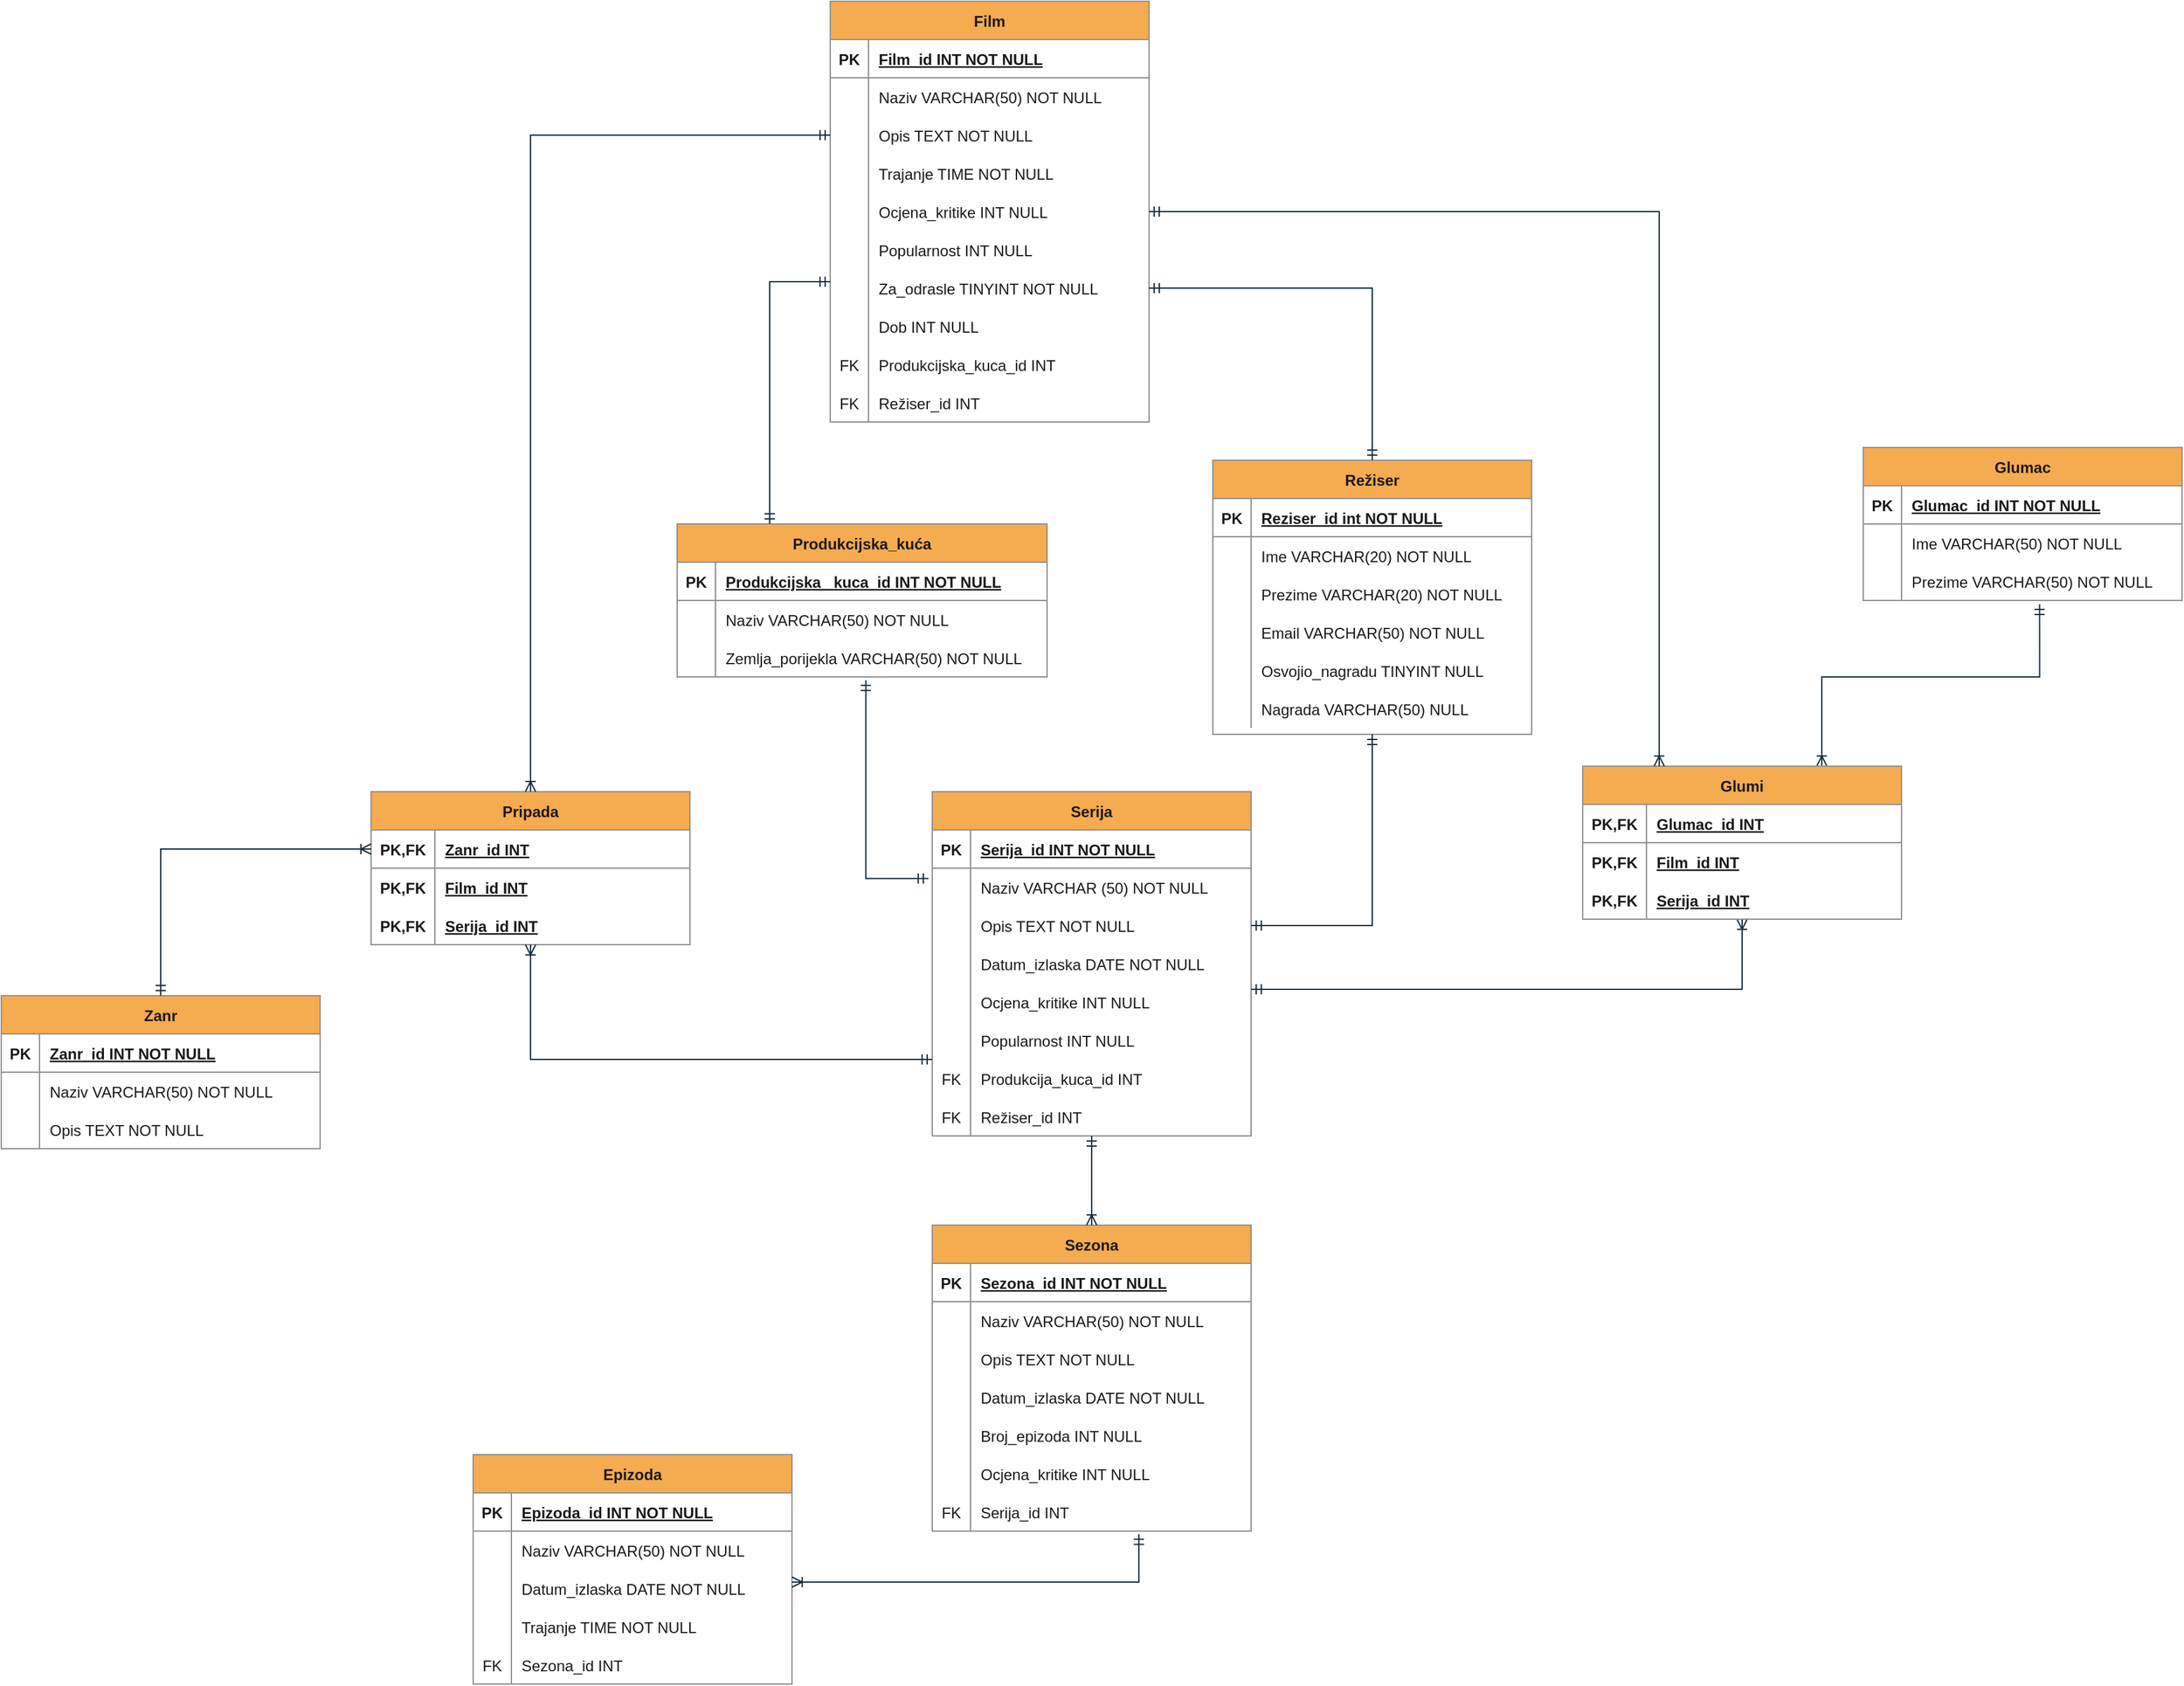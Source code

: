 <mxfile version="20.7.4" type="device"><diagram id="R2lEEEUBdFMjLlhIrx00" name="Page-1"><mxGraphModel dx="1648" dy="1776" grid="1" gridSize="10" guides="1" tooltips="1" connect="1" arrows="1" fold="1" page="1" pageScale="1" pageWidth="850" pageHeight="1100" background="#ffffff" math="0" shadow="0" extFonts="Permanent Marker^https://fonts.googleapis.com/css?family=Permanent+Marker"><root><mxCell id="0"/><mxCell id="1" parent="0"/><mxCell id="C-vyLk0tnHw3VtMMgP7b-2" value="Sezona" style="shape=table;startSize=30;container=1;collapsible=1;childLayout=tableLayout;fixedRows=1;rowLines=0;fontStyle=1;align=center;resizeLast=1;rounded=0;labelBackgroundColor=none;fillColor=#F5AB50;strokeColor=#909090;fontColor=#1A1A1A;" parent="1" vertex="1"><mxGeometry x="160" y="270" width="250" height="240" as="geometry"/></mxCell><mxCell id="C-vyLk0tnHw3VtMMgP7b-3" value="" style="shape=partialRectangle;collapsible=0;dropTarget=0;pointerEvents=0;fillColor=none;points=[[0,0.5],[1,0.5]];portConstraint=eastwest;top=0;left=0;right=0;bottom=1;rounded=0;labelBackgroundColor=none;strokeColor=#909090;fontColor=#1A1A1A;" parent="C-vyLk0tnHw3VtMMgP7b-2" vertex="1"><mxGeometry y="30" width="250" height="30" as="geometry"/></mxCell><mxCell id="C-vyLk0tnHw3VtMMgP7b-4" value="PK" style="shape=partialRectangle;overflow=hidden;connectable=0;fillColor=none;top=0;left=0;bottom=0;right=0;fontStyle=1;rounded=0;labelBackgroundColor=none;strokeColor=#909090;fontColor=#1A1A1A;" parent="C-vyLk0tnHw3VtMMgP7b-3" vertex="1"><mxGeometry width="30" height="30" as="geometry"><mxRectangle width="30" height="30" as="alternateBounds"/></mxGeometry></mxCell><mxCell id="C-vyLk0tnHw3VtMMgP7b-5" value="Sezona_id INT NOT NULL" style="shape=partialRectangle;overflow=hidden;connectable=0;fillColor=none;top=0;left=0;bottom=0;right=0;align=left;spacingLeft=6;fontStyle=5;rounded=0;labelBackgroundColor=none;strokeColor=#909090;fontColor=#1A1A1A;" parent="C-vyLk0tnHw3VtMMgP7b-3" vertex="1"><mxGeometry x="30" width="220" height="30" as="geometry"><mxRectangle width="220" height="30" as="alternateBounds"/></mxGeometry></mxCell><mxCell id="C-vyLk0tnHw3VtMMgP7b-6" value="" style="shape=partialRectangle;collapsible=0;dropTarget=0;pointerEvents=0;fillColor=none;points=[[0,0.5],[1,0.5]];portConstraint=eastwest;top=0;left=0;right=0;bottom=0;rounded=0;labelBackgroundColor=none;strokeColor=#909090;fontColor=#1A1A1A;" parent="C-vyLk0tnHw3VtMMgP7b-2" vertex="1"><mxGeometry y="60" width="250" height="30" as="geometry"/></mxCell><mxCell id="C-vyLk0tnHw3VtMMgP7b-7" value="" style="shape=partialRectangle;overflow=hidden;connectable=0;fillColor=none;top=0;left=0;bottom=0;right=0;rounded=0;labelBackgroundColor=none;strokeColor=#909090;fontColor=#1A1A1A;" parent="C-vyLk0tnHw3VtMMgP7b-6" vertex="1"><mxGeometry width="30" height="30" as="geometry"><mxRectangle width="30" height="30" as="alternateBounds"/></mxGeometry></mxCell><mxCell id="C-vyLk0tnHw3VtMMgP7b-8" value="Naziv VARCHAR(50) NOT NULL" style="shape=partialRectangle;overflow=hidden;connectable=0;fillColor=none;top=0;left=0;bottom=0;right=0;align=left;spacingLeft=6;rounded=0;labelBackgroundColor=none;strokeColor=#909090;fontColor=#1A1A1A;" parent="C-vyLk0tnHw3VtMMgP7b-6" vertex="1"><mxGeometry x="30" width="220" height="30" as="geometry"><mxRectangle width="220" height="30" as="alternateBounds"/></mxGeometry></mxCell><mxCell id="C-vyLk0tnHw3VtMMgP7b-9" value="" style="shape=partialRectangle;collapsible=0;dropTarget=0;pointerEvents=0;fillColor=none;points=[[0,0.5],[1,0.5]];portConstraint=eastwest;top=0;left=0;right=0;bottom=0;rounded=0;labelBackgroundColor=none;strokeColor=#909090;fontColor=#1A1A1A;" parent="C-vyLk0tnHw3VtMMgP7b-2" vertex="1"><mxGeometry y="90" width="250" height="30" as="geometry"/></mxCell><mxCell id="C-vyLk0tnHw3VtMMgP7b-10" value="" style="shape=partialRectangle;overflow=hidden;connectable=0;fillColor=none;top=0;left=0;bottom=0;right=0;rounded=0;labelBackgroundColor=none;strokeColor=#909090;fontColor=#1A1A1A;" parent="C-vyLk0tnHw3VtMMgP7b-9" vertex="1"><mxGeometry width="30" height="30" as="geometry"><mxRectangle width="30" height="30" as="alternateBounds"/></mxGeometry></mxCell><mxCell id="C-vyLk0tnHw3VtMMgP7b-11" value="Opis TEXT NOT NULL" style="shape=partialRectangle;overflow=hidden;connectable=0;fillColor=none;top=0;left=0;bottom=0;right=0;align=left;spacingLeft=6;rounded=0;labelBackgroundColor=none;strokeColor=#909090;fontColor=#1A1A1A;" parent="C-vyLk0tnHw3VtMMgP7b-9" vertex="1"><mxGeometry x="30" width="220" height="30" as="geometry"><mxRectangle width="220" height="30" as="alternateBounds"/></mxGeometry></mxCell><mxCell id="xY5w4-kQV3xQQ9IjlQqO-81" value="" style="shape=tableRow;horizontal=0;startSize=0;swimlaneHead=0;swimlaneBody=0;fillColor=none;collapsible=0;dropTarget=0;points=[[0,0.5],[1,0.5]];portConstraint=eastwest;top=0;left=0;right=0;bottom=0;rounded=0;labelBackgroundColor=none;strokeColor=#909090;fontColor=#1A1A1A;" parent="C-vyLk0tnHw3VtMMgP7b-2" vertex="1"><mxGeometry y="120" width="250" height="30" as="geometry"/></mxCell><mxCell id="xY5w4-kQV3xQQ9IjlQqO-82" value="" style="shape=partialRectangle;connectable=0;fillColor=none;top=0;left=0;bottom=0;right=0;editable=1;overflow=hidden;rounded=0;labelBackgroundColor=none;strokeColor=#909090;fontColor=#1A1A1A;" parent="xY5w4-kQV3xQQ9IjlQqO-81" vertex="1"><mxGeometry width="30" height="30" as="geometry"><mxRectangle width="30" height="30" as="alternateBounds"/></mxGeometry></mxCell><mxCell id="xY5w4-kQV3xQQ9IjlQqO-83" value="Datum_izlaska DATE NOT NULL" style="shape=partialRectangle;connectable=0;fillColor=none;top=0;left=0;bottom=0;right=0;align=left;spacingLeft=6;overflow=hidden;rounded=0;labelBackgroundColor=none;strokeColor=#909090;fontColor=#1A1A1A;" parent="xY5w4-kQV3xQQ9IjlQqO-81" vertex="1"><mxGeometry x="30" width="220" height="30" as="geometry"><mxRectangle width="220" height="30" as="alternateBounds"/></mxGeometry></mxCell><mxCell id="xY5w4-kQV3xQQ9IjlQqO-84" value="" style="shape=tableRow;horizontal=0;startSize=0;swimlaneHead=0;swimlaneBody=0;fillColor=none;collapsible=0;dropTarget=0;points=[[0,0.5],[1,0.5]];portConstraint=eastwest;top=0;left=0;right=0;bottom=0;rounded=0;labelBackgroundColor=none;strokeColor=#909090;fontColor=#1A1A1A;" parent="C-vyLk0tnHw3VtMMgP7b-2" vertex="1"><mxGeometry y="150" width="250" height="30" as="geometry"/></mxCell><mxCell id="xY5w4-kQV3xQQ9IjlQqO-85" value="" style="shape=partialRectangle;connectable=0;fillColor=none;top=0;left=0;bottom=0;right=0;editable=1;overflow=hidden;rounded=0;labelBackgroundColor=none;strokeColor=#909090;fontColor=#1A1A1A;" parent="xY5w4-kQV3xQQ9IjlQqO-84" vertex="1"><mxGeometry width="30" height="30" as="geometry"><mxRectangle width="30" height="30" as="alternateBounds"/></mxGeometry></mxCell><mxCell id="xY5w4-kQV3xQQ9IjlQqO-86" value="Broj_epizoda INT NULL" style="shape=partialRectangle;connectable=0;fillColor=none;top=0;left=0;bottom=0;right=0;align=left;spacingLeft=6;overflow=hidden;rounded=0;labelBackgroundColor=none;strokeColor=#909090;fontColor=#1A1A1A;" parent="xY5w4-kQV3xQQ9IjlQqO-84" vertex="1"><mxGeometry x="30" width="220" height="30" as="geometry"><mxRectangle width="220" height="30" as="alternateBounds"/></mxGeometry></mxCell><mxCell id="xY5w4-kQV3xQQ9IjlQqO-87" value="" style="shape=tableRow;horizontal=0;startSize=0;swimlaneHead=0;swimlaneBody=0;fillColor=none;collapsible=0;dropTarget=0;points=[[0,0.5],[1,0.5]];portConstraint=eastwest;top=0;left=0;right=0;bottom=0;rounded=0;labelBackgroundColor=none;strokeColor=#909090;fontColor=#1A1A1A;" parent="C-vyLk0tnHw3VtMMgP7b-2" vertex="1"><mxGeometry y="180" width="250" height="30" as="geometry"/></mxCell><mxCell id="xY5w4-kQV3xQQ9IjlQqO-88" value="" style="shape=partialRectangle;connectable=0;fillColor=none;top=0;left=0;bottom=0;right=0;editable=1;overflow=hidden;rounded=0;labelBackgroundColor=none;strokeColor=#909090;fontColor=#1A1A1A;" parent="xY5w4-kQV3xQQ9IjlQqO-87" vertex="1"><mxGeometry width="30" height="30" as="geometry"><mxRectangle width="30" height="30" as="alternateBounds"/></mxGeometry></mxCell><mxCell id="xY5w4-kQV3xQQ9IjlQqO-89" value="Ocjena_kritike INT NULL" style="shape=partialRectangle;connectable=0;fillColor=none;top=0;left=0;bottom=0;right=0;align=left;spacingLeft=6;overflow=hidden;rounded=0;labelBackgroundColor=none;strokeColor=#909090;fontColor=#1A1A1A;" parent="xY5w4-kQV3xQQ9IjlQqO-87" vertex="1"><mxGeometry x="30" width="220" height="30" as="geometry"><mxRectangle width="220" height="30" as="alternateBounds"/></mxGeometry></mxCell><mxCell id="xY5w4-kQV3xQQ9IjlQqO-90" value="" style="shape=tableRow;horizontal=0;startSize=0;swimlaneHead=0;swimlaneBody=0;fillColor=none;collapsible=0;dropTarget=0;points=[[0,0.5],[1,0.5]];portConstraint=eastwest;top=0;left=0;right=0;bottom=0;rounded=0;labelBackgroundColor=none;strokeColor=#909090;fontColor=#1A1A1A;" parent="C-vyLk0tnHw3VtMMgP7b-2" vertex="1"><mxGeometry y="210" width="250" height="30" as="geometry"/></mxCell><mxCell id="xY5w4-kQV3xQQ9IjlQqO-91" value="FK" style="shape=partialRectangle;connectable=0;fillColor=none;top=0;left=0;bottom=0;right=0;fontStyle=0;overflow=hidden;rounded=0;labelBackgroundColor=none;strokeColor=#909090;fontColor=#1A1A1A;" parent="xY5w4-kQV3xQQ9IjlQqO-90" vertex="1"><mxGeometry width="30" height="30" as="geometry"><mxRectangle width="30" height="30" as="alternateBounds"/></mxGeometry></mxCell><mxCell id="xY5w4-kQV3xQQ9IjlQqO-92" value="Serija_id INT" style="shape=partialRectangle;connectable=0;fillColor=none;top=0;left=0;bottom=0;right=0;align=left;spacingLeft=6;fontStyle=0;overflow=hidden;rounded=0;labelBackgroundColor=none;strokeColor=#909090;fontColor=#1A1A1A;" parent="xY5w4-kQV3xQQ9IjlQqO-90" vertex="1"><mxGeometry x="30" width="220" height="30" as="geometry"><mxRectangle width="220" height="30" as="alternateBounds"/></mxGeometry></mxCell><mxCell id="C-vyLk0tnHw3VtMMgP7b-13" value="Epizoda" style="shape=table;startSize=30;container=1;collapsible=1;childLayout=tableLayout;fixedRows=1;rowLines=0;fontStyle=1;align=center;resizeLast=1;rounded=0;labelBackgroundColor=none;fillColor=#F5AB50;strokeColor=#909090;fontColor=#1A1A1A;" parent="1" vertex="1"><mxGeometry x="-200" y="450" width="250" height="180" as="geometry"/></mxCell><mxCell id="C-vyLk0tnHw3VtMMgP7b-14" value="" style="shape=partialRectangle;collapsible=0;dropTarget=0;pointerEvents=0;fillColor=none;points=[[0,0.5],[1,0.5]];portConstraint=eastwest;top=0;left=0;right=0;bottom=1;rounded=0;labelBackgroundColor=none;strokeColor=#909090;fontColor=#1A1A1A;" parent="C-vyLk0tnHw3VtMMgP7b-13" vertex="1"><mxGeometry y="30" width="250" height="30" as="geometry"/></mxCell><mxCell id="C-vyLk0tnHw3VtMMgP7b-15" value="PK" style="shape=partialRectangle;overflow=hidden;connectable=0;fillColor=none;top=0;left=0;bottom=0;right=0;fontStyle=1;rounded=0;labelBackgroundColor=none;strokeColor=#909090;fontColor=#1A1A1A;" parent="C-vyLk0tnHw3VtMMgP7b-14" vertex="1"><mxGeometry width="30" height="30" as="geometry"><mxRectangle width="30" height="30" as="alternateBounds"/></mxGeometry></mxCell><mxCell id="C-vyLk0tnHw3VtMMgP7b-16" value="Epizoda_id INT NOT NULL" style="shape=partialRectangle;overflow=hidden;connectable=0;fillColor=none;top=0;left=0;bottom=0;right=0;align=left;spacingLeft=6;fontStyle=5;rounded=0;labelBackgroundColor=none;strokeColor=#909090;fontColor=#1A1A1A;" parent="C-vyLk0tnHw3VtMMgP7b-14" vertex="1"><mxGeometry x="30" width="220" height="30" as="geometry"><mxRectangle width="220" height="30" as="alternateBounds"/></mxGeometry></mxCell><mxCell id="C-vyLk0tnHw3VtMMgP7b-17" value="" style="shape=partialRectangle;collapsible=0;dropTarget=0;pointerEvents=0;fillColor=none;points=[[0,0.5],[1,0.5]];portConstraint=eastwest;top=0;left=0;right=0;bottom=0;rounded=0;labelBackgroundColor=none;strokeColor=#909090;fontColor=#1A1A1A;" parent="C-vyLk0tnHw3VtMMgP7b-13" vertex="1"><mxGeometry y="60" width="250" height="30" as="geometry"/></mxCell><mxCell id="C-vyLk0tnHw3VtMMgP7b-18" value="" style="shape=partialRectangle;overflow=hidden;connectable=0;fillColor=none;top=0;left=0;bottom=0;right=0;rounded=0;labelBackgroundColor=none;strokeColor=#909090;fontColor=#1A1A1A;" parent="C-vyLk0tnHw3VtMMgP7b-17" vertex="1"><mxGeometry width="30" height="30" as="geometry"><mxRectangle width="30" height="30" as="alternateBounds"/></mxGeometry></mxCell><mxCell id="C-vyLk0tnHw3VtMMgP7b-19" value="Naziv VARCHAR(50) NOT NULL" style="shape=partialRectangle;overflow=hidden;connectable=0;fillColor=none;top=0;left=0;bottom=0;right=0;align=left;spacingLeft=6;rounded=0;labelBackgroundColor=none;strokeColor=#909090;fontColor=#1A1A1A;" parent="C-vyLk0tnHw3VtMMgP7b-17" vertex="1"><mxGeometry x="30" width="220" height="30" as="geometry"><mxRectangle width="220" height="30" as="alternateBounds"/></mxGeometry></mxCell><mxCell id="C-vyLk0tnHw3VtMMgP7b-20" value="" style="shape=partialRectangle;collapsible=0;dropTarget=0;pointerEvents=0;fillColor=none;points=[[0,0.5],[1,0.5]];portConstraint=eastwest;top=0;left=0;right=0;bottom=0;rounded=0;labelBackgroundColor=none;strokeColor=#909090;fontColor=#1A1A1A;" parent="C-vyLk0tnHw3VtMMgP7b-13" vertex="1"><mxGeometry y="90" width="250" height="30" as="geometry"/></mxCell><mxCell id="C-vyLk0tnHw3VtMMgP7b-21" value="" style="shape=partialRectangle;overflow=hidden;connectable=0;fillColor=none;top=0;left=0;bottom=0;right=0;rounded=0;labelBackgroundColor=none;strokeColor=#909090;fontColor=#1A1A1A;" parent="C-vyLk0tnHw3VtMMgP7b-20" vertex="1"><mxGeometry width="30" height="30" as="geometry"><mxRectangle width="30" height="30" as="alternateBounds"/></mxGeometry></mxCell><mxCell id="C-vyLk0tnHw3VtMMgP7b-22" value="Datum_izlaska DATE NOT NULL" style="shape=partialRectangle;overflow=hidden;connectable=0;fillColor=none;top=0;left=0;bottom=0;right=0;align=left;spacingLeft=6;rounded=0;labelBackgroundColor=none;strokeColor=#909090;fontColor=#1A1A1A;" parent="C-vyLk0tnHw3VtMMgP7b-20" vertex="1"><mxGeometry x="30" width="220" height="30" as="geometry"><mxRectangle width="220" height="30" as="alternateBounds"/></mxGeometry></mxCell><mxCell id="xY5w4-kQV3xQQ9IjlQqO-94" value="" style="shape=tableRow;horizontal=0;startSize=0;swimlaneHead=0;swimlaneBody=0;fillColor=none;collapsible=0;dropTarget=0;points=[[0,0.5],[1,0.5]];portConstraint=eastwest;top=0;left=0;right=0;bottom=0;rounded=0;labelBackgroundColor=none;strokeColor=#909090;fontColor=#1A1A1A;" parent="C-vyLk0tnHw3VtMMgP7b-13" vertex="1"><mxGeometry y="120" width="250" height="30" as="geometry"/></mxCell><mxCell id="xY5w4-kQV3xQQ9IjlQqO-95" value="" style="shape=partialRectangle;connectable=0;fillColor=none;top=0;left=0;bottom=0;right=0;editable=1;overflow=hidden;rounded=0;labelBackgroundColor=none;strokeColor=#909090;fontColor=#1A1A1A;" parent="xY5w4-kQV3xQQ9IjlQqO-94" vertex="1"><mxGeometry width="30" height="30" as="geometry"><mxRectangle width="30" height="30" as="alternateBounds"/></mxGeometry></mxCell><mxCell id="xY5w4-kQV3xQQ9IjlQqO-96" value="Trajanje TIME NOT NULL" style="shape=partialRectangle;connectable=0;fillColor=none;top=0;left=0;bottom=0;right=0;align=left;spacingLeft=6;overflow=hidden;rounded=0;labelBackgroundColor=none;strokeColor=#909090;fontColor=#1A1A1A;" parent="xY5w4-kQV3xQQ9IjlQqO-94" vertex="1"><mxGeometry x="30" width="220" height="30" as="geometry"><mxRectangle width="220" height="30" as="alternateBounds"/></mxGeometry></mxCell><mxCell id="xY5w4-kQV3xQQ9IjlQqO-97" value="" style="shape=tableRow;horizontal=0;startSize=0;swimlaneHead=0;swimlaneBody=0;fillColor=none;collapsible=0;dropTarget=0;points=[[0,0.5],[1,0.5]];portConstraint=eastwest;top=0;left=0;right=0;bottom=0;rounded=0;labelBackgroundColor=none;strokeColor=#909090;fontColor=#1A1A1A;" parent="C-vyLk0tnHw3VtMMgP7b-13" vertex="1"><mxGeometry y="150" width="250" height="30" as="geometry"/></mxCell><mxCell id="xY5w4-kQV3xQQ9IjlQqO-98" value="FK" style="shape=partialRectangle;connectable=0;fillColor=none;top=0;left=0;bottom=0;right=0;fontStyle=0;overflow=hidden;rounded=0;labelBackgroundColor=none;strokeColor=#909090;fontColor=#1A1A1A;" parent="xY5w4-kQV3xQQ9IjlQqO-97" vertex="1"><mxGeometry width="30" height="30" as="geometry"><mxRectangle width="30" height="30" as="alternateBounds"/></mxGeometry></mxCell><mxCell id="xY5w4-kQV3xQQ9IjlQqO-99" value="Sezona_id INT" style="shape=partialRectangle;connectable=0;fillColor=none;top=0;left=0;bottom=0;right=0;align=left;spacingLeft=6;fontStyle=0;overflow=hidden;rounded=0;labelBackgroundColor=none;strokeColor=#909090;fontColor=#1A1A1A;" parent="xY5w4-kQV3xQQ9IjlQqO-97" vertex="1"><mxGeometry x="30" width="220" height="30" as="geometry"><mxRectangle width="220" height="30" as="alternateBounds"/></mxGeometry></mxCell><mxCell id="C-vyLk0tnHw3VtMMgP7b-23" value="Serija" style="shape=table;startSize=30;container=1;collapsible=1;childLayout=tableLayout;fixedRows=1;rowLines=0;fontStyle=1;align=center;resizeLast=1;rounded=0;labelBackgroundColor=none;fillColor=#F5AB50;strokeColor=#909090;fontColor=#1A1A1A;" parent="1" vertex="1"><mxGeometry x="160" y="-70" width="250" height="270" as="geometry"/></mxCell><mxCell id="C-vyLk0tnHw3VtMMgP7b-24" value="" style="shape=partialRectangle;collapsible=0;dropTarget=0;pointerEvents=0;fillColor=none;points=[[0,0.5],[1,0.5]];portConstraint=eastwest;top=0;left=0;right=0;bottom=1;rounded=0;labelBackgroundColor=none;strokeColor=#909090;fontColor=#1A1A1A;" parent="C-vyLk0tnHw3VtMMgP7b-23" vertex="1"><mxGeometry y="30" width="250" height="30" as="geometry"/></mxCell><mxCell id="C-vyLk0tnHw3VtMMgP7b-25" value="PK" style="shape=partialRectangle;overflow=hidden;connectable=0;fillColor=none;top=0;left=0;bottom=0;right=0;fontStyle=1;rounded=0;labelBackgroundColor=none;strokeColor=#909090;fontColor=#1A1A1A;" parent="C-vyLk0tnHw3VtMMgP7b-24" vertex="1"><mxGeometry width="30" height="30" as="geometry"><mxRectangle width="30" height="30" as="alternateBounds"/></mxGeometry></mxCell><mxCell id="C-vyLk0tnHw3VtMMgP7b-26" value="Serija_id INT NOT NULL" style="shape=partialRectangle;overflow=hidden;connectable=0;fillColor=none;top=0;left=0;bottom=0;right=0;align=left;spacingLeft=6;fontStyle=5;rounded=0;labelBackgroundColor=none;strokeColor=#909090;fontColor=#1A1A1A;" parent="C-vyLk0tnHw3VtMMgP7b-24" vertex="1"><mxGeometry x="30" width="220" height="30" as="geometry"><mxRectangle width="220" height="30" as="alternateBounds"/></mxGeometry></mxCell><mxCell id="C-vyLk0tnHw3VtMMgP7b-27" value="" style="shape=partialRectangle;collapsible=0;dropTarget=0;pointerEvents=0;fillColor=none;points=[[0,0.5],[1,0.5]];portConstraint=eastwest;top=0;left=0;right=0;bottom=0;rounded=0;labelBackgroundColor=none;strokeColor=#909090;fontColor=#1A1A1A;" parent="C-vyLk0tnHw3VtMMgP7b-23" vertex="1"><mxGeometry y="60" width="250" height="30" as="geometry"/></mxCell><mxCell id="C-vyLk0tnHw3VtMMgP7b-28" value="" style="shape=partialRectangle;overflow=hidden;connectable=0;fillColor=none;top=0;left=0;bottom=0;right=0;rounded=0;labelBackgroundColor=none;strokeColor=#909090;fontColor=#1A1A1A;" parent="C-vyLk0tnHw3VtMMgP7b-27" vertex="1"><mxGeometry width="30" height="30" as="geometry"><mxRectangle width="30" height="30" as="alternateBounds"/></mxGeometry></mxCell><mxCell id="C-vyLk0tnHw3VtMMgP7b-29" value="Naziv VARCHAR (50) NOT NULL" style="shape=partialRectangle;overflow=hidden;connectable=0;fillColor=none;top=0;left=0;bottom=0;right=0;align=left;spacingLeft=6;rounded=0;labelBackgroundColor=none;strokeColor=#909090;fontColor=#1A1A1A;" parent="C-vyLk0tnHw3VtMMgP7b-27" vertex="1"><mxGeometry x="30" width="220" height="30" as="geometry"><mxRectangle width="220" height="30" as="alternateBounds"/></mxGeometry></mxCell><mxCell id="xY5w4-kQV3xQQ9IjlQqO-100" value="" style="shape=tableRow;horizontal=0;startSize=0;swimlaneHead=0;swimlaneBody=0;fillColor=none;collapsible=0;dropTarget=0;points=[[0,0.5],[1,0.5]];portConstraint=eastwest;top=0;left=0;right=0;bottom=0;rounded=0;labelBackgroundColor=none;strokeColor=#909090;fontColor=#1A1A1A;" parent="C-vyLk0tnHw3VtMMgP7b-23" vertex="1"><mxGeometry y="90" width="250" height="30" as="geometry"/></mxCell><mxCell id="xY5w4-kQV3xQQ9IjlQqO-101" value="" style="shape=partialRectangle;connectable=0;fillColor=none;top=0;left=0;bottom=0;right=0;editable=1;overflow=hidden;rounded=0;labelBackgroundColor=none;strokeColor=#909090;fontColor=#1A1A1A;" parent="xY5w4-kQV3xQQ9IjlQqO-100" vertex="1"><mxGeometry width="30" height="30" as="geometry"><mxRectangle width="30" height="30" as="alternateBounds"/></mxGeometry></mxCell><mxCell id="xY5w4-kQV3xQQ9IjlQqO-102" value="Opis TEXT NOT NULL" style="shape=partialRectangle;connectable=0;fillColor=none;top=0;left=0;bottom=0;right=0;align=left;spacingLeft=6;overflow=hidden;rounded=0;labelBackgroundColor=none;strokeColor=#909090;fontColor=#1A1A1A;" parent="xY5w4-kQV3xQQ9IjlQqO-100" vertex="1"><mxGeometry x="30" width="220" height="30" as="geometry"><mxRectangle width="220" height="30" as="alternateBounds"/></mxGeometry></mxCell><mxCell id="xY5w4-kQV3xQQ9IjlQqO-103" value="" style="shape=tableRow;horizontal=0;startSize=0;swimlaneHead=0;swimlaneBody=0;fillColor=none;collapsible=0;dropTarget=0;points=[[0,0.5],[1,0.5]];portConstraint=eastwest;top=0;left=0;right=0;bottom=0;rounded=0;labelBackgroundColor=none;strokeColor=#909090;fontColor=#1A1A1A;" parent="C-vyLk0tnHw3VtMMgP7b-23" vertex="1"><mxGeometry y="120" width="250" height="30" as="geometry"/></mxCell><mxCell id="xY5w4-kQV3xQQ9IjlQqO-104" value="" style="shape=partialRectangle;connectable=0;fillColor=none;top=0;left=0;bottom=0;right=0;editable=1;overflow=hidden;rounded=0;labelBackgroundColor=none;strokeColor=#909090;fontColor=#1A1A1A;" parent="xY5w4-kQV3xQQ9IjlQqO-103" vertex="1"><mxGeometry width="30" height="30" as="geometry"><mxRectangle width="30" height="30" as="alternateBounds"/></mxGeometry></mxCell><mxCell id="xY5w4-kQV3xQQ9IjlQqO-105" value="Datum_izlaska DATE NOT NULL" style="shape=partialRectangle;connectable=0;fillColor=none;top=0;left=0;bottom=0;right=0;align=left;spacingLeft=6;overflow=hidden;rounded=0;labelBackgroundColor=none;strokeColor=#909090;fontColor=#1A1A1A;" parent="xY5w4-kQV3xQQ9IjlQqO-103" vertex="1"><mxGeometry x="30" width="220" height="30" as="geometry"><mxRectangle width="220" height="30" as="alternateBounds"/></mxGeometry></mxCell><mxCell id="xY5w4-kQV3xQQ9IjlQqO-106" value="" style="shape=tableRow;horizontal=0;startSize=0;swimlaneHead=0;swimlaneBody=0;fillColor=none;collapsible=0;dropTarget=0;points=[[0,0.5],[1,0.5]];portConstraint=eastwest;top=0;left=0;right=0;bottom=0;rounded=0;labelBackgroundColor=none;strokeColor=#909090;fontColor=#1A1A1A;" parent="C-vyLk0tnHw3VtMMgP7b-23" vertex="1"><mxGeometry y="150" width="250" height="30" as="geometry"/></mxCell><mxCell id="xY5w4-kQV3xQQ9IjlQqO-107" value="" style="shape=partialRectangle;connectable=0;fillColor=none;top=0;left=0;bottom=0;right=0;editable=1;overflow=hidden;rounded=0;labelBackgroundColor=none;strokeColor=#909090;fontColor=#1A1A1A;" parent="xY5w4-kQV3xQQ9IjlQqO-106" vertex="1"><mxGeometry width="30" height="30" as="geometry"><mxRectangle width="30" height="30" as="alternateBounds"/></mxGeometry></mxCell><mxCell id="xY5w4-kQV3xQQ9IjlQqO-108" value="Ocjena_kritike INT NULL" style="shape=partialRectangle;connectable=0;fillColor=none;top=0;left=0;bottom=0;right=0;align=left;spacingLeft=6;overflow=hidden;rounded=0;labelBackgroundColor=none;strokeColor=#909090;fontColor=#1A1A1A;" parent="xY5w4-kQV3xQQ9IjlQqO-106" vertex="1"><mxGeometry x="30" width="220" height="30" as="geometry"><mxRectangle width="220" height="30" as="alternateBounds"/></mxGeometry></mxCell><mxCell id="xY5w4-kQV3xQQ9IjlQqO-109" value="" style="shape=tableRow;horizontal=0;startSize=0;swimlaneHead=0;swimlaneBody=0;fillColor=none;collapsible=0;dropTarget=0;points=[[0,0.5],[1,0.5]];portConstraint=eastwest;top=0;left=0;right=0;bottom=0;rounded=0;labelBackgroundColor=none;strokeColor=#909090;fontColor=#1A1A1A;" parent="C-vyLk0tnHw3VtMMgP7b-23" vertex="1"><mxGeometry y="180" width="250" height="30" as="geometry"/></mxCell><mxCell id="xY5w4-kQV3xQQ9IjlQqO-110" value="" style="shape=partialRectangle;connectable=0;fillColor=none;top=0;left=0;bottom=0;right=0;editable=1;overflow=hidden;rounded=0;labelBackgroundColor=none;strokeColor=#909090;fontColor=#1A1A1A;" parent="xY5w4-kQV3xQQ9IjlQqO-109" vertex="1"><mxGeometry width="30" height="30" as="geometry"><mxRectangle width="30" height="30" as="alternateBounds"/></mxGeometry></mxCell><mxCell id="xY5w4-kQV3xQQ9IjlQqO-111" value="Popularnost INT NULL" style="shape=partialRectangle;connectable=0;fillColor=none;top=0;left=0;bottom=0;right=0;align=left;spacingLeft=6;overflow=hidden;rounded=0;labelBackgroundColor=none;strokeColor=#909090;fontColor=#1A1A1A;" parent="xY5w4-kQV3xQQ9IjlQqO-109" vertex="1"><mxGeometry x="30" width="220" height="30" as="geometry"><mxRectangle width="220" height="30" as="alternateBounds"/></mxGeometry></mxCell><mxCell id="xY5w4-kQV3xQQ9IjlQqO-159" value="" style="shape=tableRow;horizontal=0;startSize=0;swimlaneHead=0;swimlaneBody=0;fillColor=none;collapsible=0;dropTarget=0;points=[[0,0.5],[1,0.5]];portConstraint=eastwest;top=0;left=0;right=0;bottom=0;rounded=0;labelBackgroundColor=none;strokeColor=#909090;fontColor=#1A1A1A;" parent="C-vyLk0tnHw3VtMMgP7b-23" vertex="1"><mxGeometry y="210" width="250" height="30" as="geometry"/></mxCell><mxCell id="xY5w4-kQV3xQQ9IjlQqO-160" value="FK" style="shape=partialRectangle;connectable=0;fillColor=none;top=0;left=0;bottom=0;right=0;fontStyle=0;overflow=hidden;rounded=0;labelBackgroundColor=none;strokeColor=#909090;fontColor=#1A1A1A;" parent="xY5w4-kQV3xQQ9IjlQqO-159" vertex="1"><mxGeometry width="30" height="30" as="geometry"><mxRectangle width="30" height="30" as="alternateBounds"/></mxGeometry></mxCell><mxCell id="xY5w4-kQV3xQQ9IjlQqO-161" value="Produkcija_kuca_id INT " style="shape=partialRectangle;connectable=0;fillColor=none;top=0;left=0;bottom=0;right=0;align=left;spacingLeft=6;fontStyle=0;overflow=hidden;rounded=0;labelBackgroundColor=none;strokeColor=#909090;fontColor=#1A1A1A;" parent="xY5w4-kQV3xQQ9IjlQqO-159" vertex="1"><mxGeometry x="30" width="220" height="30" as="geometry"><mxRectangle width="220" height="30" as="alternateBounds"/></mxGeometry></mxCell><mxCell id="xY5w4-kQV3xQQ9IjlQqO-162" value="" style="shape=tableRow;horizontal=0;startSize=0;swimlaneHead=0;swimlaneBody=0;fillColor=none;collapsible=0;dropTarget=0;points=[[0,0.5],[1,0.5]];portConstraint=eastwest;top=0;left=0;right=0;bottom=0;rounded=0;labelBackgroundColor=none;strokeColor=#909090;fontColor=#1A1A1A;" parent="C-vyLk0tnHw3VtMMgP7b-23" vertex="1"><mxGeometry y="240" width="250" height="30" as="geometry"/></mxCell><mxCell id="xY5w4-kQV3xQQ9IjlQqO-163" value="FK" style="shape=partialRectangle;connectable=0;fillColor=none;top=0;left=0;bottom=0;right=0;fontStyle=0;overflow=hidden;rounded=0;labelBackgroundColor=none;strokeColor=#909090;fontColor=#1A1A1A;" parent="xY5w4-kQV3xQQ9IjlQqO-162" vertex="1"><mxGeometry width="30" height="30" as="geometry"><mxRectangle width="30" height="30" as="alternateBounds"/></mxGeometry></mxCell><mxCell id="xY5w4-kQV3xQQ9IjlQqO-164" value="Režiser_id INT" style="shape=partialRectangle;connectable=0;fillColor=none;top=0;left=0;bottom=0;right=0;align=left;spacingLeft=6;fontStyle=0;overflow=hidden;rounded=0;labelBackgroundColor=none;strokeColor=#909090;fontColor=#1A1A1A;" parent="xY5w4-kQV3xQQ9IjlQqO-162" vertex="1"><mxGeometry x="30" width="220" height="30" as="geometry"><mxRectangle width="220" height="30" as="alternateBounds"/></mxGeometry></mxCell><mxCell id="xY5w4-kQV3xQQ9IjlQqO-2" value="" style="edgeStyle=orthogonalEdgeStyle;fontSize=12;html=1;endArrow=ERoneToMany;startArrow=ERmandOne;rounded=0;exitX=0.5;exitY=1;exitDx=0;exitDy=0;entryX=0.5;entryY=0;entryDx=0;entryDy=0;labelBackgroundColor=none;strokeColor=#182E3E;fontColor=default;" parent="1" source="C-vyLk0tnHw3VtMMgP7b-23" target="C-vyLk0tnHw3VtMMgP7b-2" edge="1"><mxGeometry width="100" height="100" relative="1" as="geometry"><mxPoint x="650" y="340" as="sourcePoint"/><mxPoint x="750" y="240" as="targetPoint"/></mxGeometry></mxCell><mxCell id="xY5w4-kQV3xQQ9IjlQqO-3" value="" style="edgeStyle=orthogonalEdgeStyle;fontSize=12;html=1;endArrow=ERoneToMany;startArrow=ERmandOne;rounded=0;exitX=0.648;exitY=1.08;exitDx=0;exitDy=0;exitPerimeter=0;labelBackgroundColor=none;strokeColor=#182E3E;fontColor=default;" parent="1" source="xY5w4-kQV3xQQ9IjlQqO-90" edge="1"><mxGeometry x="1" y="308" width="100" height="100" relative="1" as="geometry"><mxPoint x="320" y="550" as="sourcePoint"/><mxPoint x="50" y="550" as="targetPoint"/><Array as="points"><mxPoint x="322" y="550"/></Array><mxPoint x="-93" y="220" as="offset"/></mxGeometry></mxCell><mxCell id="xY5w4-kQV3xQQ9IjlQqO-4" value="Zanr" style="shape=table;startSize=30;container=1;collapsible=1;childLayout=tableLayout;fixedRows=1;rowLines=0;fontStyle=1;align=center;resizeLast=1;rounded=0;labelBackgroundColor=none;fillColor=#F5AB50;strokeColor=#909090;fontColor=#1A1A1A;" parent="1" vertex="1"><mxGeometry x="-570" y="90" width="250" height="120" as="geometry"/></mxCell><mxCell id="xY5w4-kQV3xQQ9IjlQqO-5" value="" style="shape=partialRectangle;collapsible=0;dropTarget=0;pointerEvents=0;fillColor=none;points=[[0,0.5],[1,0.5]];portConstraint=eastwest;top=0;left=0;right=0;bottom=1;rounded=0;labelBackgroundColor=none;strokeColor=#909090;fontColor=#1A1A1A;" parent="xY5w4-kQV3xQQ9IjlQqO-4" vertex="1"><mxGeometry y="30" width="250" height="30" as="geometry"/></mxCell><mxCell id="xY5w4-kQV3xQQ9IjlQqO-6" value="PK" style="shape=partialRectangle;overflow=hidden;connectable=0;fillColor=none;top=0;left=0;bottom=0;right=0;fontStyle=1;rounded=0;labelBackgroundColor=none;strokeColor=#909090;fontColor=#1A1A1A;" parent="xY5w4-kQV3xQQ9IjlQqO-5" vertex="1"><mxGeometry width="30" height="30" as="geometry"><mxRectangle width="30" height="30" as="alternateBounds"/></mxGeometry></mxCell><mxCell id="xY5w4-kQV3xQQ9IjlQqO-7" value="Zanr_id INT NOT NULL" style="shape=partialRectangle;overflow=hidden;connectable=0;fillColor=none;top=0;left=0;bottom=0;right=0;align=left;spacingLeft=6;fontStyle=5;rounded=0;labelBackgroundColor=none;strokeColor=#909090;fontColor=#1A1A1A;" parent="xY5w4-kQV3xQQ9IjlQqO-5" vertex="1"><mxGeometry x="30" width="220" height="30" as="geometry"><mxRectangle width="220" height="30" as="alternateBounds"/></mxGeometry></mxCell><mxCell id="xY5w4-kQV3xQQ9IjlQqO-8" value="" style="shape=partialRectangle;collapsible=0;dropTarget=0;pointerEvents=0;fillColor=none;points=[[0,0.5],[1,0.5]];portConstraint=eastwest;top=0;left=0;right=0;bottom=0;rounded=0;labelBackgroundColor=none;strokeColor=#909090;fontColor=#1A1A1A;" parent="xY5w4-kQV3xQQ9IjlQqO-4" vertex="1"><mxGeometry y="60" width="250" height="30" as="geometry"/></mxCell><mxCell id="xY5w4-kQV3xQQ9IjlQqO-9" value="" style="shape=partialRectangle;overflow=hidden;connectable=0;fillColor=none;top=0;left=0;bottom=0;right=0;rounded=0;labelBackgroundColor=none;strokeColor=#909090;fontColor=#1A1A1A;" parent="xY5w4-kQV3xQQ9IjlQqO-8" vertex="1"><mxGeometry width="30" height="30" as="geometry"><mxRectangle width="30" height="30" as="alternateBounds"/></mxGeometry></mxCell><mxCell id="xY5w4-kQV3xQQ9IjlQqO-10" value="Naziv VARCHAR(50) NOT NULL" style="shape=partialRectangle;overflow=hidden;connectable=0;fillColor=none;top=0;left=0;bottom=0;right=0;align=left;spacingLeft=6;rounded=0;labelBackgroundColor=none;strokeColor=#909090;fontColor=#1A1A1A;" parent="xY5w4-kQV3xQQ9IjlQqO-8" vertex="1"><mxGeometry x="30" width="220" height="30" as="geometry"><mxRectangle width="220" height="30" as="alternateBounds"/></mxGeometry></mxCell><mxCell id="xY5w4-kQV3xQQ9IjlQqO-78" value="" style="shape=tableRow;horizontal=0;startSize=0;swimlaneHead=0;swimlaneBody=0;fillColor=none;collapsible=0;dropTarget=0;points=[[0,0.5],[1,0.5]];portConstraint=eastwest;top=0;left=0;right=0;bottom=0;rounded=0;labelBackgroundColor=none;strokeColor=#909090;fontColor=#1A1A1A;" parent="xY5w4-kQV3xQQ9IjlQqO-4" vertex="1"><mxGeometry y="90" width="250" height="30" as="geometry"/></mxCell><mxCell id="xY5w4-kQV3xQQ9IjlQqO-79" value="" style="shape=partialRectangle;connectable=0;fillColor=none;top=0;left=0;bottom=0;right=0;editable=1;overflow=hidden;rounded=0;labelBackgroundColor=none;strokeColor=#909090;fontColor=#1A1A1A;" parent="xY5w4-kQV3xQQ9IjlQqO-78" vertex="1"><mxGeometry width="30" height="30" as="geometry"><mxRectangle width="30" height="30" as="alternateBounds"/></mxGeometry></mxCell><mxCell id="xY5w4-kQV3xQQ9IjlQqO-80" value="Opis TEXT NOT NULL" style="shape=partialRectangle;connectable=0;fillColor=none;top=0;left=0;bottom=0;right=0;align=left;spacingLeft=6;overflow=hidden;rounded=0;labelBackgroundColor=none;strokeColor=#909090;fontColor=#1A1A1A;" parent="xY5w4-kQV3xQQ9IjlQqO-78" vertex="1"><mxGeometry x="30" width="220" height="30" as="geometry"><mxRectangle width="220" height="30" as="alternateBounds"/></mxGeometry></mxCell><mxCell id="xY5w4-kQV3xQQ9IjlQqO-11" value="Film" style="shape=table;startSize=30;container=1;collapsible=1;childLayout=tableLayout;fixedRows=1;rowLines=0;fontStyle=1;align=center;resizeLast=1;rounded=0;labelBackgroundColor=none;fillColor=#F5AB50;strokeColor=#909090;fontColor=#1A1A1A;" parent="1" vertex="1"><mxGeometry x="80" y="-690" width="250" height="330" as="geometry"/></mxCell><mxCell id="xY5w4-kQV3xQQ9IjlQqO-12" value="" style="shape=partialRectangle;collapsible=0;dropTarget=0;pointerEvents=0;fillColor=none;points=[[0,0.5],[1,0.5]];portConstraint=eastwest;top=0;left=0;right=0;bottom=1;rounded=0;labelBackgroundColor=none;strokeColor=#909090;fontColor=#1A1A1A;" parent="xY5w4-kQV3xQQ9IjlQqO-11" vertex="1"><mxGeometry y="30" width="250" height="30" as="geometry"/></mxCell><mxCell id="xY5w4-kQV3xQQ9IjlQqO-13" value="PK" style="shape=partialRectangle;overflow=hidden;connectable=0;fillColor=none;top=0;left=0;bottom=0;right=0;fontStyle=1;rounded=0;labelBackgroundColor=none;strokeColor=#909090;fontColor=#1A1A1A;" parent="xY5w4-kQV3xQQ9IjlQqO-12" vertex="1"><mxGeometry width="30" height="30" as="geometry"><mxRectangle width="30" height="30" as="alternateBounds"/></mxGeometry></mxCell><mxCell id="xY5w4-kQV3xQQ9IjlQqO-14" value="Film_id INT NOT NULL" style="shape=partialRectangle;overflow=hidden;connectable=0;fillColor=none;top=0;left=0;bottom=0;right=0;align=left;spacingLeft=6;fontStyle=5;rounded=0;labelBackgroundColor=none;strokeColor=#909090;fontColor=#1A1A1A;" parent="xY5w4-kQV3xQQ9IjlQqO-12" vertex="1"><mxGeometry x="30" width="220" height="30" as="geometry"><mxRectangle width="220" height="30" as="alternateBounds"/></mxGeometry></mxCell><mxCell id="xY5w4-kQV3xQQ9IjlQqO-15" value="" style="shape=partialRectangle;collapsible=0;dropTarget=0;pointerEvents=0;fillColor=none;points=[[0,0.5],[1,0.5]];portConstraint=eastwest;top=0;left=0;right=0;bottom=0;rounded=0;labelBackgroundColor=none;strokeColor=#909090;fontColor=#1A1A1A;" parent="xY5w4-kQV3xQQ9IjlQqO-11" vertex="1"><mxGeometry y="60" width="250" height="30" as="geometry"/></mxCell><mxCell id="xY5w4-kQV3xQQ9IjlQqO-16" value="" style="shape=partialRectangle;overflow=hidden;connectable=0;fillColor=none;top=0;left=0;bottom=0;right=0;rounded=0;labelBackgroundColor=none;strokeColor=#909090;fontColor=#1A1A1A;" parent="xY5w4-kQV3xQQ9IjlQqO-15" vertex="1"><mxGeometry width="30" height="30" as="geometry"><mxRectangle width="30" height="30" as="alternateBounds"/></mxGeometry></mxCell><mxCell id="xY5w4-kQV3xQQ9IjlQqO-17" value="Naziv VARCHAR(50) NOT NULL" style="shape=partialRectangle;overflow=hidden;connectable=0;fillColor=none;top=0;left=0;bottom=0;right=0;align=left;spacingLeft=6;rounded=0;labelBackgroundColor=none;strokeColor=#909090;fontColor=#1A1A1A;" parent="xY5w4-kQV3xQQ9IjlQqO-15" vertex="1"><mxGeometry x="30" width="220" height="30" as="geometry"><mxRectangle width="220" height="30" as="alternateBounds"/></mxGeometry></mxCell><mxCell id="xY5w4-kQV3xQQ9IjlQqO-140" value="" style="shape=tableRow;horizontal=0;startSize=0;swimlaneHead=0;swimlaneBody=0;fillColor=none;collapsible=0;dropTarget=0;points=[[0,0.5],[1,0.5]];portConstraint=eastwest;top=0;left=0;right=0;bottom=0;rounded=0;labelBackgroundColor=none;strokeColor=#909090;fontColor=#1A1A1A;" parent="xY5w4-kQV3xQQ9IjlQqO-11" vertex="1"><mxGeometry y="90" width="250" height="30" as="geometry"/></mxCell><mxCell id="xY5w4-kQV3xQQ9IjlQqO-141" value="" style="shape=partialRectangle;connectable=0;fillColor=none;top=0;left=0;bottom=0;right=0;editable=1;overflow=hidden;rounded=0;labelBackgroundColor=none;strokeColor=#909090;fontColor=#1A1A1A;" parent="xY5w4-kQV3xQQ9IjlQqO-140" vertex="1"><mxGeometry width="30" height="30" as="geometry"><mxRectangle width="30" height="30" as="alternateBounds"/></mxGeometry></mxCell><mxCell id="xY5w4-kQV3xQQ9IjlQqO-142" value="Opis TEXT NOT NULL" style="shape=partialRectangle;connectable=0;fillColor=none;top=0;left=0;bottom=0;right=0;align=left;spacingLeft=6;overflow=hidden;rounded=0;labelBackgroundColor=none;strokeColor=#909090;fontColor=#1A1A1A;" parent="xY5w4-kQV3xQQ9IjlQqO-140" vertex="1"><mxGeometry x="30" width="220" height="30" as="geometry"><mxRectangle width="220" height="30" as="alternateBounds"/></mxGeometry></mxCell><mxCell id="xY5w4-kQV3xQQ9IjlQqO-143" value="" style="shape=tableRow;horizontal=0;startSize=0;swimlaneHead=0;swimlaneBody=0;fillColor=none;collapsible=0;dropTarget=0;points=[[0,0.5],[1,0.5]];portConstraint=eastwest;top=0;left=0;right=0;bottom=0;rounded=0;labelBackgroundColor=none;strokeColor=#909090;fontColor=#1A1A1A;" parent="xY5w4-kQV3xQQ9IjlQqO-11" vertex="1"><mxGeometry y="120" width="250" height="30" as="geometry"/></mxCell><mxCell id="xY5w4-kQV3xQQ9IjlQqO-144" value="" style="shape=partialRectangle;connectable=0;fillColor=none;top=0;left=0;bottom=0;right=0;editable=1;overflow=hidden;rounded=0;labelBackgroundColor=none;strokeColor=#909090;fontColor=#1A1A1A;" parent="xY5w4-kQV3xQQ9IjlQqO-143" vertex="1"><mxGeometry width="30" height="30" as="geometry"><mxRectangle width="30" height="30" as="alternateBounds"/></mxGeometry></mxCell><mxCell id="xY5w4-kQV3xQQ9IjlQqO-145" value="Trajanje TIME NOT NULL" style="shape=partialRectangle;connectable=0;fillColor=none;top=0;left=0;bottom=0;right=0;align=left;spacingLeft=6;overflow=hidden;rounded=0;labelBackgroundColor=none;strokeColor=#909090;fontColor=#1A1A1A;" parent="xY5w4-kQV3xQQ9IjlQqO-143" vertex="1"><mxGeometry x="30" width="220" height="30" as="geometry"><mxRectangle width="220" height="30" as="alternateBounds"/></mxGeometry></mxCell><mxCell id="xY5w4-kQV3xQQ9IjlQqO-146" value="" style="shape=tableRow;horizontal=0;startSize=0;swimlaneHead=0;swimlaneBody=0;fillColor=none;collapsible=0;dropTarget=0;points=[[0,0.5],[1,0.5]];portConstraint=eastwest;top=0;left=0;right=0;bottom=0;rounded=0;labelBackgroundColor=none;strokeColor=#909090;fontColor=#1A1A1A;" parent="xY5w4-kQV3xQQ9IjlQqO-11" vertex="1"><mxGeometry y="150" width="250" height="30" as="geometry"/></mxCell><mxCell id="xY5w4-kQV3xQQ9IjlQqO-147" value="" style="shape=partialRectangle;connectable=0;fillColor=none;top=0;left=0;bottom=0;right=0;editable=1;overflow=hidden;rounded=0;labelBackgroundColor=none;strokeColor=#909090;fontColor=#1A1A1A;" parent="xY5w4-kQV3xQQ9IjlQqO-146" vertex="1"><mxGeometry width="30" height="30" as="geometry"><mxRectangle width="30" height="30" as="alternateBounds"/></mxGeometry></mxCell><mxCell id="xY5w4-kQV3xQQ9IjlQqO-148" value="Ocjena_kritike INT NULL" style="shape=partialRectangle;connectable=0;fillColor=none;top=0;left=0;bottom=0;right=0;align=left;spacingLeft=6;overflow=hidden;rounded=0;labelBackgroundColor=none;strokeColor=#909090;fontColor=#1A1A1A;" parent="xY5w4-kQV3xQQ9IjlQqO-146" vertex="1"><mxGeometry x="30" width="220" height="30" as="geometry"><mxRectangle width="220" height="30" as="alternateBounds"/></mxGeometry></mxCell><mxCell id="xY5w4-kQV3xQQ9IjlQqO-149" value="" style="shape=tableRow;horizontal=0;startSize=0;swimlaneHead=0;swimlaneBody=0;fillColor=none;collapsible=0;dropTarget=0;points=[[0,0.5],[1,0.5]];portConstraint=eastwest;top=0;left=0;right=0;bottom=0;rounded=0;labelBackgroundColor=none;strokeColor=#909090;fontColor=#1A1A1A;" parent="xY5w4-kQV3xQQ9IjlQqO-11" vertex="1"><mxGeometry y="180" width="250" height="30" as="geometry"/></mxCell><mxCell id="xY5w4-kQV3xQQ9IjlQqO-150" value="" style="shape=partialRectangle;connectable=0;fillColor=none;top=0;left=0;bottom=0;right=0;editable=1;overflow=hidden;rounded=0;labelBackgroundColor=none;strokeColor=#909090;fontColor=#1A1A1A;" parent="xY5w4-kQV3xQQ9IjlQqO-149" vertex="1"><mxGeometry width="30" height="30" as="geometry"><mxRectangle width="30" height="30" as="alternateBounds"/></mxGeometry></mxCell><mxCell id="xY5w4-kQV3xQQ9IjlQqO-151" value="Popularnost INT NULL" style="shape=partialRectangle;connectable=0;fillColor=none;top=0;left=0;bottom=0;right=0;align=left;spacingLeft=6;overflow=hidden;rounded=0;labelBackgroundColor=none;strokeColor=#909090;fontColor=#1A1A1A;" parent="xY5w4-kQV3xQQ9IjlQqO-149" vertex="1"><mxGeometry x="30" width="220" height="30" as="geometry"><mxRectangle width="220" height="30" as="alternateBounds"/></mxGeometry></mxCell><mxCell id="xY5w4-kQV3xQQ9IjlQqO-165" value="" style="shape=tableRow;horizontal=0;startSize=0;swimlaneHead=0;swimlaneBody=0;fillColor=none;collapsible=0;dropTarget=0;points=[[0,0.5],[1,0.5]];portConstraint=eastwest;top=0;left=0;right=0;bottom=0;rounded=0;labelBackgroundColor=none;strokeColor=#909090;fontColor=#1A1A1A;" parent="xY5w4-kQV3xQQ9IjlQqO-11" vertex="1"><mxGeometry y="210" width="250" height="30" as="geometry"/></mxCell><mxCell id="xY5w4-kQV3xQQ9IjlQqO-166" value="" style="shape=partialRectangle;connectable=0;fillColor=none;top=0;left=0;bottom=0;right=0;editable=1;overflow=hidden;rounded=0;labelBackgroundColor=none;strokeColor=#909090;fontColor=#1A1A1A;" parent="xY5w4-kQV3xQQ9IjlQqO-165" vertex="1"><mxGeometry width="30" height="30" as="geometry"><mxRectangle width="30" height="30" as="alternateBounds"/></mxGeometry></mxCell><mxCell id="xY5w4-kQV3xQQ9IjlQqO-167" value="Za_odrasle TINYINT NOT NULL" style="shape=partialRectangle;connectable=0;fillColor=none;top=0;left=0;bottom=0;right=0;align=left;spacingLeft=6;overflow=hidden;rounded=0;labelBackgroundColor=none;strokeColor=#909090;fontColor=#1A1A1A;" parent="xY5w4-kQV3xQQ9IjlQqO-165" vertex="1"><mxGeometry x="30" width="220" height="30" as="geometry"><mxRectangle width="220" height="30" as="alternateBounds"/></mxGeometry></mxCell><mxCell id="xY5w4-kQV3xQQ9IjlQqO-174" value="" style="shape=tableRow;horizontal=0;startSize=0;swimlaneHead=0;swimlaneBody=0;fillColor=none;collapsible=0;dropTarget=0;points=[[0,0.5],[1,0.5]];portConstraint=eastwest;top=0;left=0;right=0;bottom=0;rounded=0;labelBackgroundColor=none;strokeColor=#909090;fontColor=#1A1A1A;" parent="xY5w4-kQV3xQQ9IjlQqO-11" vertex="1"><mxGeometry y="240" width="250" height="30" as="geometry"/></mxCell><mxCell id="xY5w4-kQV3xQQ9IjlQqO-175" value="" style="shape=partialRectangle;connectable=0;fillColor=none;top=0;left=0;bottom=0;right=0;editable=1;overflow=hidden;rounded=0;labelBackgroundColor=none;strokeColor=#909090;fontColor=#1A1A1A;" parent="xY5w4-kQV3xQQ9IjlQqO-174" vertex="1"><mxGeometry width="30" height="30" as="geometry"><mxRectangle width="30" height="30" as="alternateBounds"/></mxGeometry></mxCell><mxCell id="xY5w4-kQV3xQQ9IjlQqO-176" value="Dob INT NULL" style="shape=partialRectangle;connectable=0;fillColor=none;top=0;left=0;bottom=0;right=0;align=left;spacingLeft=6;overflow=hidden;rounded=0;labelBackgroundColor=none;strokeColor=#909090;fontColor=#1A1A1A;" parent="xY5w4-kQV3xQQ9IjlQqO-174" vertex="1"><mxGeometry x="30" width="220" height="30" as="geometry"><mxRectangle width="220" height="30" as="alternateBounds"/></mxGeometry></mxCell><mxCell id="xY5w4-kQV3xQQ9IjlQqO-152" value="" style="shape=tableRow;horizontal=0;startSize=0;swimlaneHead=0;swimlaneBody=0;fillColor=none;collapsible=0;dropTarget=0;points=[[0,0.5],[1,0.5]];portConstraint=eastwest;top=0;left=0;right=0;bottom=0;rounded=0;labelBackgroundColor=none;strokeColor=#909090;fontColor=#1A1A1A;" parent="xY5w4-kQV3xQQ9IjlQqO-11" vertex="1"><mxGeometry y="270" width="250" height="30" as="geometry"/></mxCell><mxCell id="xY5w4-kQV3xQQ9IjlQqO-153" value="FK" style="shape=partialRectangle;connectable=0;fillColor=none;top=0;left=0;bottom=0;right=0;fontStyle=0;overflow=hidden;rounded=0;labelBackgroundColor=none;strokeColor=#909090;fontColor=#1A1A1A;" parent="xY5w4-kQV3xQQ9IjlQqO-152" vertex="1"><mxGeometry width="30" height="30" as="geometry"><mxRectangle width="30" height="30" as="alternateBounds"/></mxGeometry></mxCell><mxCell id="xY5w4-kQV3xQQ9IjlQqO-154" value="Produkcijska_kuca_id INT " style="shape=partialRectangle;connectable=0;fillColor=none;top=0;left=0;bottom=0;right=0;align=left;spacingLeft=6;fontStyle=0;overflow=hidden;rounded=0;labelBackgroundColor=none;strokeColor=#909090;fontColor=#1A1A1A;" parent="xY5w4-kQV3xQQ9IjlQqO-152" vertex="1"><mxGeometry x="30" width="220" height="30" as="geometry"><mxRectangle width="220" height="30" as="alternateBounds"/></mxGeometry></mxCell><mxCell id="xY5w4-kQV3xQQ9IjlQqO-155" value="" style="shape=tableRow;horizontal=0;startSize=0;swimlaneHead=0;swimlaneBody=0;fillColor=none;collapsible=0;dropTarget=0;points=[[0,0.5],[1,0.5]];portConstraint=eastwest;top=0;left=0;right=0;bottom=0;rounded=0;labelBackgroundColor=none;strokeColor=#909090;fontColor=#1A1A1A;" parent="xY5w4-kQV3xQQ9IjlQqO-11" vertex="1"><mxGeometry y="300" width="250" height="30" as="geometry"/></mxCell><mxCell id="xY5w4-kQV3xQQ9IjlQqO-156" value="FK" style="shape=partialRectangle;connectable=0;fillColor=none;top=0;left=0;bottom=0;right=0;fontStyle=0;overflow=hidden;rounded=0;labelBackgroundColor=none;strokeColor=#909090;fontColor=#1A1A1A;" parent="xY5w4-kQV3xQQ9IjlQqO-155" vertex="1"><mxGeometry width="30" height="30" as="geometry"><mxRectangle width="30" height="30" as="alternateBounds"/></mxGeometry></mxCell><mxCell id="xY5w4-kQV3xQQ9IjlQqO-157" value="Režiser_id INT" style="shape=partialRectangle;connectable=0;fillColor=none;top=0;left=0;bottom=0;right=0;align=left;spacingLeft=6;fontStyle=0;overflow=hidden;rounded=0;labelBackgroundColor=none;strokeColor=#909090;fontColor=#1A1A1A;" parent="xY5w4-kQV3xQQ9IjlQqO-155" vertex="1"><mxGeometry x="30" width="220" height="30" as="geometry"><mxRectangle width="220" height="30" as="alternateBounds"/></mxGeometry></mxCell><mxCell id="xY5w4-kQV3xQQ9IjlQqO-18" value="Produkcijska_kuća" style="shape=table;startSize=30;container=1;collapsible=1;childLayout=tableLayout;fixedRows=1;rowLines=0;fontStyle=1;align=center;resizeLast=1;rounded=0;labelBackgroundColor=none;fillColor=#F5AB50;strokeColor=#909090;fontColor=#1A1A1A;" parent="1" vertex="1"><mxGeometry x="-40" y="-280" width="290" height="120" as="geometry"/></mxCell><mxCell id="xY5w4-kQV3xQQ9IjlQqO-19" value="" style="shape=partialRectangle;collapsible=0;dropTarget=0;pointerEvents=0;fillColor=none;points=[[0,0.5],[1,0.5]];portConstraint=eastwest;top=0;left=0;right=0;bottom=1;rounded=0;labelBackgroundColor=none;strokeColor=#909090;fontColor=#1A1A1A;" parent="xY5w4-kQV3xQQ9IjlQqO-18" vertex="1"><mxGeometry y="30" width="290" height="30" as="geometry"/></mxCell><mxCell id="xY5w4-kQV3xQQ9IjlQqO-20" value="PK" style="shape=partialRectangle;overflow=hidden;connectable=0;fillColor=none;top=0;left=0;bottom=0;right=0;fontStyle=1;rounded=0;labelBackgroundColor=none;strokeColor=#909090;fontColor=#1A1A1A;" parent="xY5w4-kQV3xQQ9IjlQqO-19" vertex="1"><mxGeometry width="30" height="30" as="geometry"><mxRectangle width="30" height="30" as="alternateBounds"/></mxGeometry></mxCell><mxCell id="xY5w4-kQV3xQQ9IjlQqO-21" value="Produkcijska _kuca_id INT NOT NULL" style="shape=partialRectangle;overflow=hidden;connectable=0;fillColor=none;top=0;left=0;bottom=0;right=0;align=left;spacingLeft=6;fontStyle=5;rounded=0;labelBackgroundColor=none;strokeColor=#909090;fontColor=#1A1A1A;" parent="xY5w4-kQV3xQQ9IjlQqO-19" vertex="1"><mxGeometry x="30" width="260" height="30" as="geometry"><mxRectangle width="260" height="30" as="alternateBounds"/></mxGeometry></mxCell><mxCell id="xY5w4-kQV3xQQ9IjlQqO-22" value="" style="shape=partialRectangle;collapsible=0;dropTarget=0;pointerEvents=0;fillColor=none;points=[[0,0.5],[1,0.5]];portConstraint=eastwest;top=0;left=0;right=0;bottom=0;rounded=0;labelBackgroundColor=none;strokeColor=#909090;fontColor=#1A1A1A;" parent="xY5w4-kQV3xQQ9IjlQqO-18" vertex="1"><mxGeometry y="60" width="290" height="30" as="geometry"/></mxCell><mxCell id="xY5w4-kQV3xQQ9IjlQqO-23" value="" style="shape=partialRectangle;overflow=hidden;connectable=0;fillColor=none;top=0;left=0;bottom=0;right=0;rounded=0;labelBackgroundColor=none;strokeColor=#909090;fontColor=#1A1A1A;" parent="xY5w4-kQV3xQQ9IjlQqO-22" vertex="1"><mxGeometry width="30" height="30" as="geometry"><mxRectangle width="30" height="30" as="alternateBounds"/></mxGeometry></mxCell><mxCell id="xY5w4-kQV3xQQ9IjlQqO-24" value="Naziv VARCHAR(50) NOT NULL" style="shape=partialRectangle;overflow=hidden;connectable=0;fillColor=none;top=0;left=0;bottom=0;right=0;align=left;spacingLeft=6;rounded=0;labelBackgroundColor=none;strokeColor=#909090;fontColor=#1A1A1A;" parent="xY5w4-kQV3xQQ9IjlQqO-22" vertex="1"><mxGeometry x="30" width="260" height="30" as="geometry"><mxRectangle width="260" height="30" as="alternateBounds"/></mxGeometry></mxCell><mxCell id="xY5w4-kQV3xQQ9IjlQqO-75" value="" style="shape=tableRow;horizontal=0;startSize=0;swimlaneHead=0;swimlaneBody=0;fillColor=none;collapsible=0;dropTarget=0;points=[[0,0.5],[1,0.5]];portConstraint=eastwest;top=0;left=0;right=0;bottom=0;rounded=0;labelBackgroundColor=none;strokeColor=#909090;fontColor=#1A1A1A;" parent="xY5w4-kQV3xQQ9IjlQqO-18" vertex="1"><mxGeometry y="90" width="290" height="30" as="geometry"/></mxCell><mxCell id="xY5w4-kQV3xQQ9IjlQqO-76" value="" style="shape=partialRectangle;connectable=0;fillColor=none;top=0;left=0;bottom=0;right=0;editable=1;overflow=hidden;rounded=0;labelBackgroundColor=none;strokeColor=#909090;fontColor=#1A1A1A;" parent="xY5w4-kQV3xQQ9IjlQqO-75" vertex="1"><mxGeometry width="30" height="30" as="geometry"><mxRectangle width="30" height="30" as="alternateBounds"/></mxGeometry></mxCell><mxCell id="xY5w4-kQV3xQQ9IjlQqO-77" value="Zemlja_porijekla VARCHAR(50) NOT NULL" style="shape=partialRectangle;connectable=0;fillColor=none;top=0;left=0;bottom=0;right=0;align=left;spacingLeft=6;overflow=hidden;rounded=0;labelBackgroundColor=none;strokeColor=#909090;fontColor=#1A1A1A;" parent="xY5w4-kQV3xQQ9IjlQqO-75" vertex="1"><mxGeometry x="30" width="260" height="30" as="geometry"><mxRectangle width="260" height="30" as="alternateBounds"/></mxGeometry></mxCell><mxCell id="xY5w4-kQV3xQQ9IjlQqO-25" value="Glumac" style="shape=table;startSize=30;container=1;collapsible=1;childLayout=tableLayout;fixedRows=1;rowLines=0;fontStyle=1;align=center;resizeLast=1;rounded=0;labelBackgroundColor=none;fillColor=#F5AB50;strokeColor=#909090;fontColor=#1A1A1A;" parent="1" vertex="1"><mxGeometry x="890" y="-340" width="250" height="120" as="geometry"/></mxCell><mxCell id="xY5w4-kQV3xQQ9IjlQqO-26" value="" style="shape=partialRectangle;collapsible=0;dropTarget=0;pointerEvents=0;fillColor=none;points=[[0,0.5],[1,0.5]];portConstraint=eastwest;top=0;left=0;right=0;bottom=1;rounded=0;labelBackgroundColor=none;strokeColor=#909090;fontColor=#1A1A1A;" parent="xY5w4-kQV3xQQ9IjlQqO-25" vertex="1"><mxGeometry y="30" width="250" height="30" as="geometry"/></mxCell><mxCell id="xY5w4-kQV3xQQ9IjlQqO-27" value="PK" style="shape=partialRectangle;overflow=hidden;connectable=0;fillColor=none;top=0;left=0;bottom=0;right=0;fontStyle=1;rounded=0;labelBackgroundColor=none;strokeColor=#909090;fontColor=#1A1A1A;" parent="xY5w4-kQV3xQQ9IjlQqO-26" vertex="1"><mxGeometry width="30" height="30" as="geometry"><mxRectangle width="30" height="30" as="alternateBounds"/></mxGeometry></mxCell><mxCell id="xY5w4-kQV3xQQ9IjlQqO-28" value="Glumac_id INT NOT NULL" style="shape=partialRectangle;overflow=hidden;connectable=0;fillColor=none;top=0;left=0;bottom=0;right=0;align=left;spacingLeft=6;fontStyle=5;rounded=0;labelBackgroundColor=none;strokeColor=#909090;fontColor=#1A1A1A;" parent="xY5w4-kQV3xQQ9IjlQqO-26" vertex="1"><mxGeometry x="30" width="220" height="30" as="geometry"><mxRectangle width="220" height="30" as="alternateBounds"/></mxGeometry></mxCell><mxCell id="xY5w4-kQV3xQQ9IjlQqO-29" value="" style="shape=partialRectangle;collapsible=0;dropTarget=0;pointerEvents=0;fillColor=none;points=[[0,0.5],[1,0.5]];portConstraint=eastwest;top=0;left=0;right=0;bottom=0;rounded=0;labelBackgroundColor=none;strokeColor=#909090;fontColor=#1A1A1A;" parent="xY5w4-kQV3xQQ9IjlQqO-25" vertex="1"><mxGeometry y="60" width="250" height="30" as="geometry"/></mxCell><mxCell id="xY5w4-kQV3xQQ9IjlQqO-30" value="" style="shape=partialRectangle;overflow=hidden;connectable=0;fillColor=none;top=0;left=0;bottom=0;right=0;rounded=0;labelBackgroundColor=none;strokeColor=#909090;fontColor=#1A1A1A;" parent="xY5w4-kQV3xQQ9IjlQqO-29" vertex="1"><mxGeometry width="30" height="30" as="geometry"><mxRectangle width="30" height="30" as="alternateBounds"/></mxGeometry></mxCell><mxCell id="xY5w4-kQV3xQQ9IjlQqO-31" value="Ime VARCHAR(50) NOT NULL" style="shape=partialRectangle;overflow=hidden;connectable=0;fillColor=none;top=0;left=0;bottom=0;right=0;align=left;spacingLeft=6;rounded=0;labelBackgroundColor=none;strokeColor=#909090;fontColor=#1A1A1A;" parent="xY5w4-kQV3xQQ9IjlQqO-29" vertex="1"><mxGeometry x="30" width="220" height="30" as="geometry"><mxRectangle width="220" height="30" as="alternateBounds"/></mxGeometry></mxCell><mxCell id="xY5w4-kQV3xQQ9IjlQqO-128" value="" style="shape=tableRow;horizontal=0;startSize=0;swimlaneHead=0;swimlaneBody=0;fillColor=none;collapsible=0;dropTarget=0;points=[[0,0.5],[1,0.5]];portConstraint=eastwest;top=0;left=0;right=0;bottom=0;rounded=0;labelBackgroundColor=none;strokeColor=#909090;fontColor=#1A1A1A;" parent="xY5w4-kQV3xQQ9IjlQqO-25" vertex="1"><mxGeometry y="90" width="250" height="30" as="geometry"/></mxCell><mxCell id="xY5w4-kQV3xQQ9IjlQqO-129" value="" style="shape=partialRectangle;connectable=0;fillColor=none;top=0;left=0;bottom=0;right=0;editable=1;overflow=hidden;rounded=0;labelBackgroundColor=none;strokeColor=#909090;fontColor=#1A1A1A;" parent="xY5w4-kQV3xQQ9IjlQqO-128" vertex="1"><mxGeometry width="30" height="30" as="geometry"><mxRectangle width="30" height="30" as="alternateBounds"/></mxGeometry></mxCell><mxCell id="xY5w4-kQV3xQQ9IjlQqO-130" value="Prezime VARCHAR(50) NOT NULL" style="shape=partialRectangle;connectable=0;fillColor=none;top=0;left=0;bottom=0;right=0;align=left;spacingLeft=6;overflow=hidden;rounded=0;labelBackgroundColor=none;strokeColor=#909090;fontColor=#1A1A1A;" parent="xY5w4-kQV3xQQ9IjlQqO-128" vertex="1"><mxGeometry x="30" width="220" height="30" as="geometry"><mxRectangle width="220" height="30" as="alternateBounds"/></mxGeometry></mxCell><mxCell id="xY5w4-kQV3xQQ9IjlQqO-32" value="Režiser" style="shape=table;startSize=30;container=1;collapsible=1;childLayout=tableLayout;fixedRows=1;rowLines=0;fontStyle=1;align=center;resizeLast=1;rounded=0;labelBackgroundColor=none;fillColor=#F5AB50;strokeColor=#909090;fontColor=#1A1A1A;" parent="1" vertex="1"><mxGeometry x="380" y="-330" width="250" height="215" as="geometry"/></mxCell><mxCell id="xY5w4-kQV3xQQ9IjlQqO-33" value="" style="shape=partialRectangle;collapsible=0;dropTarget=0;pointerEvents=0;fillColor=none;points=[[0,0.5],[1,0.5]];portConstraint=eastwest;top=0;left=0;right=0;bottom=1;rounded=0;labelBackgroundColor=none;strokeColor=#909090;fontColor=#1A1A1A;" parent="xY5w4-kQV3xQQ9IjlQqO-32" vertex="1"><mxGeometry y="30" width="250" height="30" as="geometry"/></mxCell><mxCell id="xY5w4-kQV3xQQ9IjlQqO-34" value="PK" style="shape=partialRectangle;overflow=hidden;connectable=0;fillColor=none;top=0;left=0;bottom=0;right=0;fontStyle=1;rounded=0;labelBackgroundColor=none;strokeColor=#909090;fontColor=#1A1A1A;" parent="xY5w4-kQV3xQQ9IjlQqO-33" vertex="1"><mxGeometry width="30" height="30" as="geometry"><mxRectangle width="30" height="30" as="alternateBounds"/></mxGeometry></mxCell><mxCell id="xY5w4-kQV3xQQ9IjlQqO-35" value="Reziser_id int NOT NULL" style="shape=partialRectangle;overflow=hidden;connectable=0;fillColor=none;top=0;left=0;bottom=0;right=0;align=left;spacingLeft=6;fontStyle=5;rounded=0;labelBackgroundColor=none;strokeColor=#909090;fontColor=#1A1A1A;" parent="xY5w4-kQV3xQQ9IjlQqO-33" vertex="1"><mxGeometry x="30" width="220" height="30" as="geometry"><mxRectangle width="220" height="30" as="alternateBounds"/></mxGeometry></mxCell><mxCell id="xY5w4-kQV3xQQ9IjlQqO-36" value="" style="shape=partialRectangle;collapsible=0;dropTarget=0;pointerEvents=0;fillColor=none;points=[[0,0.5],[1,0.5]];portConstraint=eastwest;top=0;left=0;right=0;bottom=0;rounded=0;labelBackgroundColor=none;strokeColor=#909090;fontColor=#1A1A1A;" parent="xY5w4-kQV3xQQ9IjlQqO-32" vertex="1"><mxGeometry y="60" width="250" height="30" as="geometry"/></mxCell><mxCell id="xY5w4-kQV3xQQ9IjlQqO-37" value="" style="shape=partialRectangle;overflow=hidden;connectable=0;fillColor=none;top=0;left=0;bottom=0;right=0;rounded=0;labelBackgroundColor=none;strokeColor=#909090;fontColor=#1A1A1A;" parent="xY5w4-kQV3xQQ9IjlQqO-36" vertex="1"><mxGeometry width="30" height="30" as="geometry"><mxRectangle width="30" height="30" as="alternateBounds"/></mxGeometry></mxCell><mxCell id="xY5w4-kQV3xQQ9IjlQqO-38" value="Ime VARCHAR(20) NOT NULL" style="shape=partialRectangle;overflow=hidden;connectable=0;fillColor=none;top=0;left=0;bottom=0;right=0;align=left;spacingLeft=6;rounded=0;labelBackgroundColor=none;strokeColor=#909090;fontColor=#1A1A1A;" parent="xY5w4-kQV3xQQ9IjlQqO-36" vertex="1"><mxGeometry x="30" width="220" height="30" as="geometry"><mxRectangle width="220" height="30" as="alternateBounds"/></mxGeometry></mxCell><mxCell id="xY5w4-kQV3xQQ9IjlQqO-66" value="" style="shape=tableRow;horizontal=0;startSize=0;swimlaneHead=0;swimlaneBody=0;fillColor=none;collapsible=0;dropTarget=0;points=[[0,0.5],[1,0.5]];portConstraint=eastwest;top=0;left=0;right=0;bottom=0;rounded=0;labelBackgroundColor=none;strokeColor=#909090;fontColor=#1A1A1A;" parent="xY5w4-kQV3xQQ9IjlQqO-32" vertex="1"><mxGeometry y="90" width="250" height="30" as="geometry"/></mxCell><mxCell id="xY5w4-kQV3xQQ9IjlQqO-67" value="" style="shape=partialRectangle;connectable=0;fillColor=none;top=0;left=0;bottom=0;right=0;editable=1;overflow=hidden;rounded=0;labelBackgroundColor=none;strokeColor=#909090;fontColor=#1A1A1A;" parent="xY5w4-kQV3xQQ9IjlQqO-66" vertex="1"><mxGeometry width="30" height="30" as="geometry"><mxRectangle width="30" height="30" as="alternateBounds"/></mxGeometry></mxCell><mxCell id="xY5w4-kQV3xQQ9IjlQqO-68" value="Prezime VARCHAR(20) NOT NULL" style="shape=partialRectangle;connectable=0;fillColor=none;top=0;left=0;bottom=0;right=0;align=left;spacingLeft=6;overflow=hidden;rounded=0;labelBackgroundColor=none;strokeColor=#909090;fontColor=#1A1A1A;" parent="xY5w4-kQV3xQQ9IjlQqO-66" vertex="1"><mxGeometry x="30" width="220" height="30" as="geometry"><mxRectangle width="220" height="30" as="alternateBounds"/></mxGeometry></mxCell><mxCell id="xY5w4-kQV3xQQ9IjlQqO-69" value="" style="shape=tableRow;horizontal=0;startSize=0;swimlaneHead=0;swimlaneBody=0;fillColor=none;collapsible=0;dropTarget=0;points=[[0,0.5],[1,0.5]];portConstraint=eastwest;top=0;left=0;right=0;bottom=0;rounded=0;labelBackgroundColor=none;strokeColor=#909090;fontColor=#1A1A1A;" parent="xY5w4-kQV3xQQ9IjlQqO-32" vertex="1"><mxGeometry y="120" width="250" height="30" as="geometry"/></mxCell><mxCell id="xY5w4-kQV3xQQ9IjlQqO-70" value="" style="shape=partialRectangle;connectable=0;fillColor=none;top=0;left=0;bottom=0;right=0;editable=1;overflow=hidden;rounded=0;labelBackgroundColor=none;strokeColor=#909090;fontColor=#1A1A1A;" parent="xY5w4-kQV3xQQ9IjlQqO-69" vertex="1"><mxGeometry width="30" height="30" as="geometry"><mxRectangle width="30" height="30" as="alternateBounds"/></mxGeometry></mxCell><mxCell id="xY5w4-kQV3xQQ9IjlQqO-71" value="Email VARCHAR(50) NOT NULL" style="shape=partialRectangle;connectable=0;fillColor=none;top=0;left=0;bottom=0;right=0;align=left;spacingLeft=6;overflow=hidden;rounded=0;labelBackgroundColor=none;strokeColor=#909090;fontColor=#1A1A1A;" parent="xY5w4-kQV3xQQ9IjlQqO-69" vertex="1"><mxGeometry x="30" width="220" height="30" as="geometry"><mxRectangle width="220" height="30" as="alternateBounds"/></mxGeometry></mxCell><mxCell id="xY5w4-kQV3xQQ9IjlQqO-134" value="" style="shape=tableRow;horizontal=0;startSize=0;swimlaneHead=0;swimlaneBody=0;fillColor=none;collapsible=0;dropTarget=0;points=[[0,0.5],[1,0.5]];portConstraint=eastwest;top=0;left=0;right=0;bottom=0;rounded=0;labelBackgroundColor=none;strokeColor=#909090;fontColor=#1A1A1A;" parent="xY5w4-kQV3xQQ9IjlQqO-32" vertex="1"><mxGeometry y="150" width="250" height="30" as="geometry"/></mxCell><mxCell id="xY5w4-kQV3xQQ9IjlQqO-135" value="" style="shape=partialRectangle;connectable=0;fillColor=none;top=0;left=0;bottom=0;right=0;editable=1;overflow=hidden;rounded=0;labelBackgroundColor=none;strokeColor=#909090;fontColor=#1A1A1A;" parent="xY5w4-kQV3xQQ9IjlQqO-134" vertex="1"><mxGeometry width="30" height="30" as="geometry"><mxRectangle width="30" height="30" as="alternateBounds"/></mxGeometry></mxCell><mxCell id="xY5w4-kQV3xQQ9IjlQqO-136" value="Osvojio_nagradu TINYINT NULL" style="shape=partialRectangle;connectable=0;fillColor=none;top=0;left=0;bottom=0;right=0;align=left;spacingLeft=6;overflow=hidden;rounded=0;labelBackgroundColor=none;strokeColor=#909090;fontColor=#1A1A1A;" parent="xY5w4-kQV3xQQ9IjlQqO-134" vertex="1"><mxGeometry x="30" width="220" height="30" as="geometry"><mxRectangle width="220" height="30" as="alternateBounds"/></mxGeometry></mxCell><mxCell id="xY5w4-kQV3xQQ9IjlQqO-137" value="" style="shape=tableRow;horizontal=0;startSize=0;swimlaneHead=0;swimlaneBody=0;fillColor=none;collapsible=0;dropTarget=0;points=[[0,0.5],[1,0.5]];portConstraint=eastwest;top=0;left=0;right=0;bottom=0;rounded=0;labelBackgroundColor=none;strokeColor=#909090;fontColor=#1A1A1A;" parent="xY5w4-kQV3xQQ9IjlQqO-32" vertex="1"><mxGeometry y="180" width="250" height="30" as="geometry"/></mxCell><mxCell id="xY5w4-kQV3xQQ9IjlQqO-138" value="" style="shape=partialRectangle;connectable=0;fillColor=none;top=0;left=0;bottom=0;right=0;editable=1;overflow=hidden;rounded=0;labelBackgroundColor=none;strokeColor=#909090;fontColor=#1A1A1A;" parent="xY5w4-kQV3xQQ9IjlQqO-137" vertex="1"><mxGeometry width="30" height="30" as="geometry"><mxRectangle width="30" height="30" as="alternateBounds"/></mxGeometry></mxCell><mxCell id="xY5w4-kQV3xQQ9IjlQqO-139" value="Nagrada VARCHAR(50) NULL" style="shape=partialRectangle;connectable=0;fillColor=none;top=0;left=0;bottom=0;right=0;align=left;spacingLeft=6;overflow=hidden;rounded=0;labelBackgroundColor=none;strokeColor=#909090;fontColor=#1A1A1A;" parent="xY5w4-kQV3xQQ9IjlQqO-137" vertex="1"><mxGeometry x="30" width="220" height="30" as="geometry"><mxRectangle width="220" height="30" as="alternateBounds"/></mxGeometry></mxCell><mxCell id="xY5w4-kQV3xQQ9IjlQqO-39" value="Pripada" style="shape=table;startSize=30;container=1;collapsible=1;childLayout=tableLayout;fixedRows=1;rowLines=0;fontStyle=1;align=center;resizeLast=1;rounded=0;labelBackgroundColor=none;fillColor=#F5AB50;strokeColor=#909090;fontColor=#1A1A1A;" parent="1" vertex="1"><mxGeometry x="-280" y="-70" width="250" height="120" as="geometry"/></mxCell><mxCell id="xY5w4-kQV3xQQ9IjlQqO-40" value="" style="shape=partialRectangle;collapsible=0;dropTarget=0;pointerEvents=0;fillColor=none;points=[[0,0.5],[1,0.5]];portConstraint=eastwest;top=0;left=0;right=0;bottom=1;rounded=0;labelBackgroundColor=none;strokeColor=#909090;fontColor=#1A1A1A;" parent="xY5w4-kQV3xQQ9IjlQqO-39" vertex="1"><mxGeometry y="30" width="250" height="30" as="geometry"/></mxCell><mxCell id="xY5w4-kQV3xQQ9IjlQqO-41" value="PK,FK" style="shape=partialRectangle;overflow=hidden;connectable=0;fillColor=none;top=0;left=0;bottom=0;right=0;fontStyle=1;rounded=0;labelBackgroundColor=none;strokeColor=#909090;fontColor=#1A1A1A;" parent="xY5w4-kQV3xQQ9IjlQqO-40" vertex="1"><mxGeometry width="50" height="30" as="geometry"><mxRectangle width="50" height="30" as="alternateBounds"/></mxGeometry></mxCell><mxCell id="xY5w4-kQV3xQQ9IjlQqO-42" value="Zanr_id INT" style="shape=partialRectangle;overflow=hidden;connectable=0;fillColor=none;top=0;left=0;bottom=0;right=0;align=left;spacingLeft=6;fontStyle=5;rounded=0;labelBackgroundColor=none;strokeColor=#909090;fontColor=#1A1A1A;" parent="xY5w4-kQV3xQQ9IjlQqO-40" vertex="1"><mxGeometry x="50" width="200" height="30" as="geometry"><mxRectangle width="200" height="30" as="alternateBounds"/></mxGeometry></mxCell><mxCell id="xY5w4-kQV3xQQ9IjlQqO-43" value="" style="shape=partialRectangle;collapsible=0;dropTarget=0;pointerEvents=0;fillColor=none;points=[[0,0.5],[1,0.5]];portConstraint=eastwest;top=0;left=0;right=0;bottom=0;rounded=0;labelBackgroundColor=none;strokeColor=#909090;fontColor=#1A1A1A;" parent="xY5w4-kQV3xQQ9IjlQqO-39" vertex="1"><mxGeometry y="60" width="250" height="30" as="geometry"/></mxCell><mxCell id="xY5w4-kQV3xQQ9IjlQqO-44" value="PK,FK" style="shape=partialRectangle;overflow=hidden;connectable=0;fillColor=none;top=0;left=0;bottom=0;right=0;fontStyle=1;rounded=0;labelBackgroundColor=none;strokeColor=#909090;fontColor=#1A1A1A;" parent="xY5w4-kQV3xQQ9IjlQqO-43" vertex="1"><mxGeometry width="50" height="30" as="geometry"><mxRectangle width="50" height="30" as="alternateBounds"/></mxGeometry></mxCell><mxCell id="xY5w4-kQV3xQQ9IjlQqO-45" value="Film_id INT" style="shape=partialRectangle;overflow=hidden;connectable=0;fillColor=none;top=0;left=0;bottom=0;right=0;align=left;spacingLeft=6;fontStyle=5;rounded=0;labelBackgroundColor=none;strokeColor=#909090;fontColor=#1A1A1A;" parent="xY5w4-kQV3xQQ9IjlQqO-43" vertex="1"><mxGeometry x="50" width="200" height="30" as="geometry"><mxRectangle width="200" height="30" as="alternateBounds"/></mxGeometry></mxCell><mxCell id="xY5w4-kQV3xQQ9IjlQqO-112" value="" style="shape=tableRow;horizontal=0;startSize=0;swimlaneHead=0;swimlaneBody=0;fillColor=none;collapsible=0;dropTarget=0;points=[[0,0.5],[1,0.5]];portConstraint=eastwest;top=0;left=0;right=0;bottom=0;rounded=0;labelBackgroundColor=none;strokeColor=#909090;fontColor=#1A1A1A;" parent="xY5w4-kQV3xQQ9IjlQqO-39" vertex="1"><mxGeometry y="90" width="250" height="30" as="geometry"/></mxCell><mxCell id="xY5w4-kQV3xQQ9IjlQqO-113" value="PK,FK" style="shape=partialRectangle;connectable=0;fillColor=none;top=0;left=0;bottom=0;right=0;editable=1;overflow=hidden;fontStyle=1;rounded=0;labelBackgroundColor=none;strokeColor=#909090;fontColor=#1A1A1A;" parent="xY5w4-kQV3xQQ9IjlQqO-112" vertex="1"><mxGeometry width="50" height="30" as="geometry"><mxRectangle width="50" height="30" as="alternateBounds"/></mxGeometry></mxCell><mxCell id="xY5w4-kQV3xQQ9IjlQqO-114" value="Serija_id INT" style="shape=partialRectangle;connectable=0;fillColor=none;top=0;left=0;bottom=0;right=0;align=left;spacingLeft=6;overflow=hidden;fontStyle=5;rounded=0;labelBackgroundColor=none;strokeColor=#909090;fontColor=#1A1A1A;" parent="xY5w4-kQV3xQQ9IjlQqO-112" vertex="1"><mxGeometry x="50" width="200" height="30" as="geometry"><mxRectangle width="200" height="30" as="alternateBounds"/></mxGeometry></mxCell><mxCell id="xY5w4-kQV3xQQ9IjlQqO-53" value="" style="edgeStyle=orthogonalEdgeStyle;fontSize=12;html=1;endArrow=ERoneToMany;startArrow=ERmandOne;rounded=0;exitX=0.5;exitY=0;exitDx=0;exitDy=0;entryX=0;entryY=0.5;entryDx=0;entryDy=0;labelBackgroundColor=none;strokeColor=#182E3E;fontColor=default;" parent="1" source="xY5w4-kQV3xQQ9IjlQqO-4" target="xY5w4-kQV3xQQ9IjlQqO-40" edge="1"><mxGeometry width="100" height="100" relative="1" as="geometry"><mxPoint x="-200" y="-40" as="sourcePoint"/><mxPoint x="-100" y="-140" as="targetPoint"/><Array as="points"><mxPoint x="-445" y="-25"/></Array></mxGeometry></mxCell><mxCell id="xY5w4-kQV3xQQ9IjlQqO-57" value="" style="edgeStyle=orthogonalEdgeStyle;fontSize=12;html=1;endArrow=ERoneToMany;startArrow=ERmandOne;rounded=0;entryX=0.75;entryY=0;entryDx=0;entryDy=0;exitX=0.553;exitY=1.1;exitDx=0;exitDy=0;exitPerimeter=0;labelBackgroundColor=none;strokeColor=#182E3E;fontColor=default;" parent="1" source="xY5w4-kQV3xQQ9IjlQqO-128" target="xY5w4-kQV3xQQ9IjlQqO-117" edge="1"><mxGeometry x="0.02" y="13" width="100" height="100" relative="1" as="geometry"><mxPoint x="858" y="-210" as="sourcePoint"/><mxPoint x="858" y="-110" as="targetPoint"/><Array as="points"><mxPoint x="1028" y="-160"/><mxPoint x="857" y="-160"/></Array><mxPoint as="offset"/></mxGeometry></mxCell><mxCell id="xY5w4-kQV3xQQ9IjlQqO-58" value="" style="edgeStyle=orthogonalEdgeStyle;fontSize=12;html=1;endArrow=ERoneToMany;startArrow=ERmandOne;rounded=0;entryX=0.5;entryY=1;entryDx=0;entryDy=0;labelBackgroundColor=none;strokeColor=#182E3E;fontColor=default;" parent="1" target="xY5w4-kQV3xQQ9IjlQqO-39" edge="1"><mxGeometry width="100" height="100" relative="1" as="geometry"><mxPoint x="160" y="140" as="sourcePoint"/><mxPoint x="-78" y="315.3" as="targetPoint"/><Array as="points"><mxPoint x="-155" y="140"/></Array></mxGeometry></mxCell><mxCell id="xY5w4-kQV3xQQ9IjlQqO-59" value="" style="edgeStyle=orthogonalEdgeStyle;fontSize=12;html=1;endArrow=ERoneToMany;startArrow=ERmandOne;rounded=0;entryX=0.5;entryY=1;entryDx=0;entryDy=0;labelBackgroundColor=none;strokeColor=#182E3E;fontColor=default;" parent="1" target="xY5w4-kQV3xQQ9IjlQqO-117" edge="1"><mxGeometry width="100" height="100" relative="1" as="geometry"><mxPoint x="410" y="85" as="sourcePoint"/><mxPoint x="635" y="60" as="targetPoint"/><Array as="points"><mxPoint x="795" y="85"/></Array></mxGeometry></mxCell><mxCell id="xY5w4-kQV3xQQ9IjlQqO-117" value="Glumi" style="shape=table;startSize=30;container=1;collapsible=1;childLayout=tableLayout;fixedRows=1;rowLines=0;fontStyle=1;align=center;resizeLast=1;rounded=0;labelBackgroundColor=none;fillColor=#F5AB50;strokeColor=#909090;fontColor=#1A1A1A;" parent="1" vertex="1"><mxGeometry x="670" y="-90" width="250" height="120" as="geometry"/></mxCell><mxCell id="xY5w4-kQV3xQQ9IjlQqO-118" value="" style="shape=partialRectangle;collapsible=0;dropTarget=0;pointerEvents=0;fillColor=none;points=[[0,0.5],[1,0.5]];portConstraint=eastwest;top=0;left=0;right=0;bottom=1;rounded=0;labelBackgroundColor=none;strokeColor=#909090;fontColor=#1A1A1A;" parent="xY5w4-kQV3xQQ9IjlQqO-117" vertex="1"><mxGeometry y="30" width="250" height="30" as="geometry"/></mxCell><mxCell id="xY5w4-kQV3xQQ9IjlQqO-119" value="PK,FK" style="shape=partialRectangle;overflow=hidden;connectable=0;fillColor=none;top=0;left=0;bottom=0;right=0;fontStyle=1;rounded=0;labelBackgroundColor=none;strokeColor=#909090;fontColor=#1A1A1A;" parent="xY5w4-kQV3xQQ9IjlQqO-118" vertex="1"><mxGeometry width="50" height="30" as="geometry"><mxRectangle width="50" height="30" as="alternateBounds"/></mxGeometry></mxCell><mxCell id="xY5w4-kQV3xQQ9IjlQqO-120" value="Glumac_id INT" style="shape=partialRectangle;overflow=hidden;connectable=0;fillColor=none;top=0;left=0;bottom=0;right=0;align=left;spacingLeft=6;fontStyle=5;rounded=0;labelBackgroundColor=none;strokeColor=#909090;fontColor=#1A1A1A;" parent="xY5w4-kQV3xQQ9IjlQqO-118" vertex="1"><mxGeometry x="50" width="200" height="30" as="geometry"><mxRectangle width="200" height="30" as="alternateBounds"/></mxGeometry></mxCell><mxCell id="xY5w4-kQV3xQQ9IjlQqO-121" value="" style="shape=partialRectangle;collapsible=0;dropTarget=0;pointerEvents=0;fillColor=none;points=[[0,0.5],[1,0.5]];portConstraint=eastwest;top=0;left=0;right=0;bottom=0;rounded=0;labelBackgroundColor=none;strokeColor=#909090;fontColor=#1A1A1A;" parent="xY5w4-kQV3xQQ9IjlQqO-117" vertex="1"><mxGeometry y="60" width="250" height="30" as="geometry"/></mxCell><mxCell id="xY5w4-kQV3xQQ9IjlQqO-122" value="PK,FK" style="shape=partialRectangle;overflow=hidden;connectable=0;fillColor=none;top=0;left=0;bottom=0;right=0;fontStyle=1;rounded=0;labelBackgroundColor=none;strokeColor=#909090;fontColor=#1A1A1A;" parent="xY5w4-kQV3xQQ9IjlQqO-121" vertex="1"><mxGeometry width="50" height="30" as="geometry"><mxRectangle width="50" height="30" as="alternateBounds"/></mxGeometry></mxCell><mxCell id="xY5w4-kQV3xQQ9IjlQqO-123" value="Film_id INT" style="shape=partialRectangle;overflow=hidden;connectable=0;fillColor=none;top=0;left=0;bottom=0;right=0;align=left;spacingLeft=6;fontStyle=5;rounded=0;labelBackgroundColor=none;strokeColor=#909090;fontColor=#1A1A1A;" parent="xY5w4-kQV3xQQ9IjlQqO-121" vertex="1"><mxGeometry x="50" width="200" height="30" as="geometry"><mxRectangle width="200" height="30" as="alternateBounds"/></mxGeometry></mxCell><mxCell id="xY5w4-kQV3xQQ9IjlQqO-124" value="" style="shape=tableRow;horizontal=0;startSize=0;swimlaneHead=0;swimlaneBody=0;fillColor=none;collapsible=0;dropTarget=0;points=[[0,0.5],[1,0.5]];portConstraint=eastwest;top=0;left=0;right=0;bottom=0;rounded=0;labelBackgroundColor=none;strokeColor=#909090;fontColor=#1A1A1A;" parent="xY5w4-kQV3xQQ9IjlQqO-117" vertex="1"><mxGeometry y="90" width="250" height="30" as="geometry"/></mxCell><mxCell id="xY5w4-kQV3xQQ9IjlQqO-125" value="PK,FK" style="shape=partialRectangle;connectable=0;fillColor=none;top=0;left=0;bottom=0;right=0;editable=1;overflow=hidden;fontStyle=1;rounded=0;labelBackgroundColor=none;strokeColor=#909090;fontColor=#1A1A1A;" parent="xY5w4-kQV3xQQ9IjlQqO-124" vertex="1"><mxGeometry width="50" height="30" as="geometry"><mxRectangle width="50" height="30" as="alternateBounds"/></mxGeometry></mxCell><mxCell id="xY5w4-kQV3xQQ9IjlQqO-126" value="Serija_id INT" style="shape=partialRectangle;connectable=0;fillColor=none;top=0;left=0;bottom=0;right=0;align=left;spacingLeft=6;overflow=hidden;fontStyle=5;rounded=0;labelBackgroundColor=none;strokeColor=#909090;fontColor=#1A1A1A;" parent="xY5w4-kQV3xQQ9IjlQqO-124" vertex="1"><mxGeometry x="50" width="200" height="30" as="geometry"><mxRectangle width="200" height="30" as="alternateBounds"/></mxGeometry></mxCell><mxCell id="xY5w4-kQV3xQQ9IjlQqO-168" value="" style="edgeStyle=orthogonalEdgeStyle;fontSize=12;html=1;endArrow=ERoneToMany;startArrow=ERmandOne;rounded=0;exitX=1;exitY=0.5;exitDx=0;exitDy=0;labelBackgroundColor=none;strokeColor=#182E3E;fontColor=default;" parent="1" source="xY5w4-kQV3xQQ9IjlQqO-146" edge="1"><mxGeometry x="0.02" y="13" width="100" height="100" relative="1" as="geometry"><mxPoint x="870.75" y="-217" as="sourcePoint"/><mxPoint x="730" y="-90" as="targetPoint"/><Array as="points"><mxPoint x="730" y="-525"/></Array><mxPoint as="offset"/></mxGeometry></mxCell><mxCell id="xY5w4-kQV3xQQ9IjlQqO-169" value="" style="edgeStyle=orthogonalEdgeStyle;fontSize=12;html=1;endArrow=ERmandOne;startArrow=ERmandOne;rounded=0;entryX=0.51;entryY=1.088;entryDx=0;entryDy=0;entryPerimeter=0;exitX=-0.012;exitY=0.27;exitDx=0;exitDy=0;exitPerimeter=0;labelBackgroundColor=none;strokeColor=#182E3E;fontColor=default;" parent="1" source="C-vyLk0tnHw3VtMMgP7b-27" target="xY5w4-kQV3xQQ9IjlQqO-75" edge="1"><mxGeometry width="100" height="100" relative="1" as="geometry"><mxPoint x="30" y="-10" as="sourcePoint"/><mxPoint x="130" y="-110" as="targetPoint"/><Array as="points"><mxPoint x="108" y="-2"/></Array></mxGeometry></mxCell><mxCell id="xY5w4-kQV3xQQ9IjlQqO-171" value="" style="edgeStyle=orthogonalEdgeStyle;fontSize=12;html=1;endArrow=ERmandOne;startArrow=ERmandOne;rounded=0;entryX=0.5;entryY=1;entryDx=0;entryDy=0;exitX=1;exitY=0.5;exitDx=0;exitDy=0;labelBackgroundColor=none;strokeColor=#182E3E;fontColor=default;" parent="1" source="xY5w4-kQV3xQQ9IjlQqO-100" target="xY5w4-kQV3xQQ9IjlQqO-32" edge="1"><mxGeometry width="100" height="100" relative="1" as="geometry"><mxPoint x="579.1" y="50.0" as="sourcePoint"/><mxPoint x="530.0" y="-105.46" as="targetPoint"/><Array as="points"><mxPoint x="505" y="35"/></Array></mxGeometry></mxCell><mxCell id="xY5w4-kQV3xQQ9IjlQqO-172" value="" style="edgeStyle=orthogonalEdgeStyle;fontSize=12;html=1;endArrow=ERmandOne;startArrow=ERmandOne;rounded=0;exitX=0.25;exitY=0;exitDx=0;exitDy=0;labelBackgroundColor=none;strokeColor=#182E3E;fontColor=default;" parent="1" source="xY5w4-kQV3xQQ9IjlQqO-18" edge="1"><mxGeometry width="100" height="100" relative="1" as="geometry"><mxPoint x="-10.9" y="-314.54" as="sourcePoint"/><mxPoint x="80" y="-470" as="targetPoint"/><Array as="points"><mxPoint x="33" y="-470"/><mxPoint x="80" y="-470"/></Array></mxGeometry></mxCell><mxCell id="xY5w4-kQV3xQQ9IjlQqO-173" value="" style="edgeStyle=orthogonalEdgeStyle;fontSize=12;html=1;endArrow=ERmandOne;startArrow=ERmandOne;rounded=0;entryX=1;entryY=0.5;entryDx=0;entryDy=0;exitX=0.5;exitY=0;exitDx=0;exitDy=0;labelBackgroundColor=none;strokeColor=#182E3E;fontColor=default;" parent="1" source="xY5w4-kQV3xQQ9IjlQqO-32" target="xY5w4-kQV3xQQ9IjlQqO-165" edge="1"><mxGeometry width="100" height="100" relative="1" as="geometry"><mxPoint x="380" y="-187.5" as="sourcePoint"/><mxPoint x="427.5" y="-372.5" as="targetPoint"/><Array as="points"><mxPoint x="505" y="-465"/></Array></mxGeometry></mxCell><mxCell id="xY5w4-kQV3xQQ9IjlQqO-177" value="" style="edgeStyle=orthogonalEdgeStyle;fontSize=12;html=1;endArrow=ERoneToMany;startArrow=ERmandOne;rounded=0;entryX=0.5;entryY=0;entryDx=0;entryDy=0;exitX=0;exitY=0.5;exitDx=0;exitDy=0;labelBackgroundColor=none;strokeColor=#182E3E;fontColor=default;" parent="1" source="xY5w4-kQV3xQQ9IjlQqO-140" target="xY5w4-kQV3xQQ9IjlQqO-39" edge="1"><mxGeometry width="100" height="100" relative="1" as="geometry"><mxPoint x="-180" y="-340" as="sourcePoint"/><mxPoint x="-95" y="-185.0" as="targetPoint"/><Array as="points"><mxPoint x="-155" y="-585"/></Array></mxGeometry></mxCell></root></mxGraphModel></diagram></mxfile>